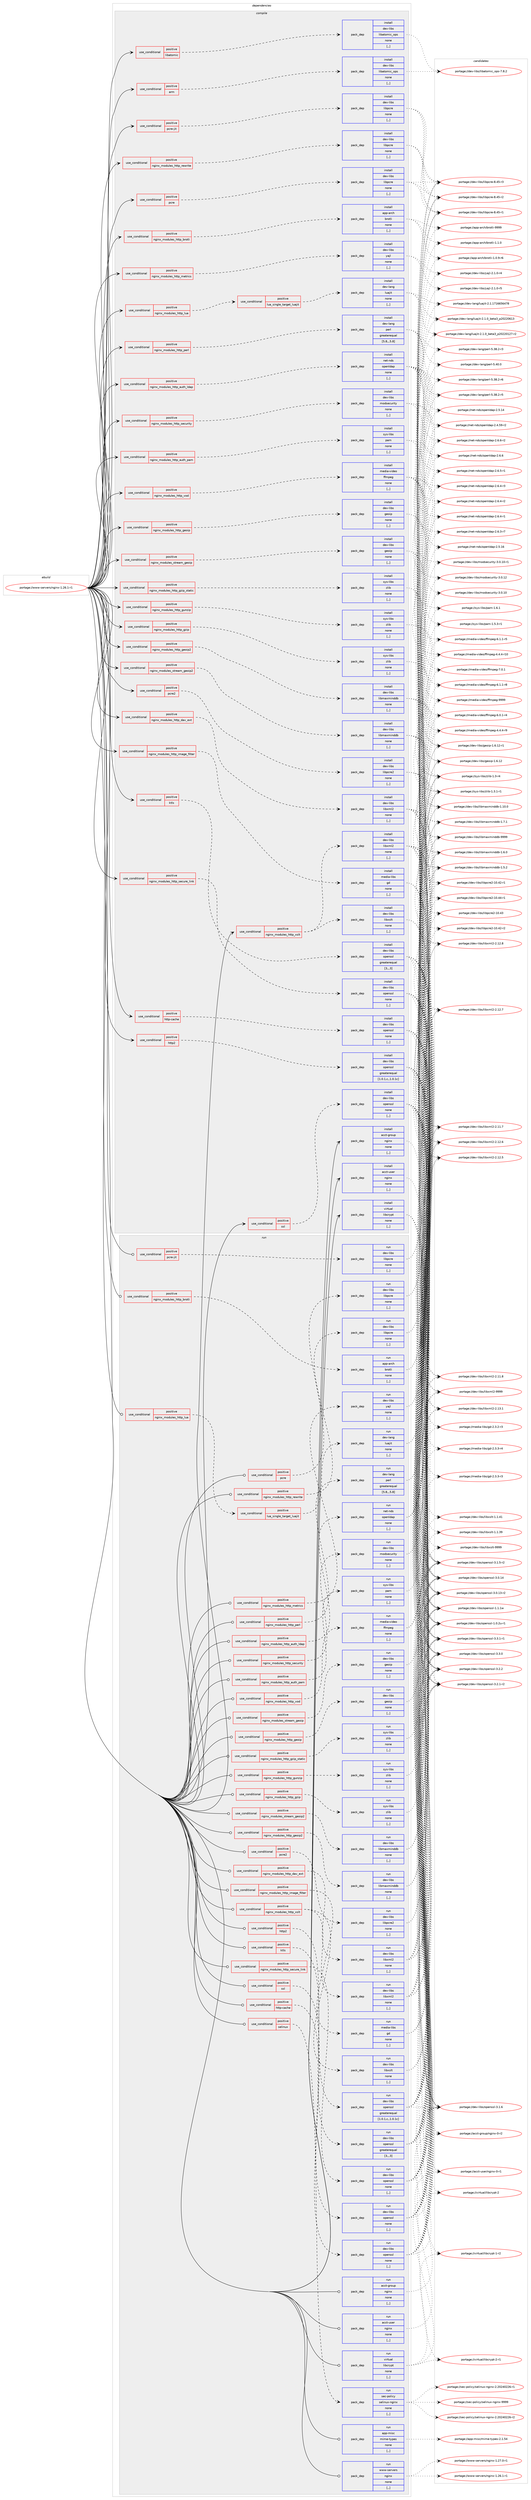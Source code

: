 digraph prolog {

# *************
# Graph options
# *************

newrank=true;
concentrate=true;
compound=true;
graph [rankdir=LR,fontname=Helvetica,fontsize=10,ranksep=1.5];#, ranksep=2.5, nodesep=0.2];
edge  [arrowhead=vee];
node  [fontname=Helvetica,fontsize=10];

# **********
# The ebuild
# **********

subgraph cluster_leftcol {
color=gray;
label=<<i>ebuild</i>>;
id [label="portage://www-servers/nginx-1.26.1-r1", color=red, width=4, href="../www-servers/nginx-1.26.1-r1.svg"];
}

# ****************
# The dependencies
# ****************

subgraph cluster_midcol {
color=gray;
label=<<i>dependencies</i>>;
subgraph cluster_compile {
fillcolor="#eeeeee";
style=filled;
label=<<i>compile</i>>;
subgraph cond120949 {
dependency453909 [label=<<TABLE BORDER="0" CELLBORDER="1" CELLSPACING="0" CELLPADDING="4"><TR><TD ROWSPAN="3" CELLPADDING="10">use_conditional</TD></TR><TR><TD>positive</TD></TR><TR><TD>arm</TD></TR></TABLE>>, shape=none, color=red];
subgraph pack329583 {
dependency453910 [label=<<TABLE BORDER="0" CELLBORDER="1" CELLSPACING="0" CELLPADDING="4" WIDTH="220"><TR><TD ROWSPAN="6" CELLPADDING="30">pack_dep</TD></TR><TR><TD WIDTH="110">install</TD></TR><TR><TD>dev-libs</TD></TR><TR><TD>libatomic_ops</TD></TR><TR><TD>none</TD></TR><TR><TD>[,,]</TD></TR></TABLE>>, shape=none, color=blue];
}
dependency453909:e -> dependency453910:w [weight=20,style="dashed",arrowhead="vee"];
}
id:e -> dependency453909:w [weight=20,style="solid",arrowhead="vee"];
subgraph cond120950 {
dependency453911 [label=<<TABLE BORDER="0" CELLBORDER="1" CELLSPACING="0" CELLPADDING="4"><TR><TD ROWSPAN="3" CELLPADDING="10">use_conditional</TD></TR><TR><TD>positive</TD></TR><TR><TD>http-cache</TD></TR></TABLE>>, shape=none, color=red];
subgraph pack329584 {
dependency453912 [label=<<TABLE BORDER="0" CELLBORDER="1" CELLSPACING="0" CELLPADDING="4" WIDTH="220"><TR><TD ROWSPAN="6" CELLPADDING="30">pack_dep</TD></TR><TR><TD WIDTH="110">install</TD></TR><TR><TD>dev-libs</TD></TR><TR><TD>openssl</TD></TR><TR><TD>none</TD></TR><TR><TD>[,,]</TD></TR></TABLE>>, shape=none, color=blue];
}
dependency453911:e -> dependency453912:w [weight=20,style="dashed",arrowhead="vee"];
}
id:e -> dependency453911:w [weight=20,style="solid",arrowhead="vee"];
subgraph cond120951 {
dependency453913 [label=<<TABLE BORDER="0" CELLBORDER="1" CELLSPACING="0" CELLPADDING="4"><TR><TD ROWSPAN="3" CELLPADDING="10">use_conditional</TD></TR><TR><TD>positive</TD></TR><TR><TD>http2</TD></TR></TABLE>>, shape=none, color=red];
subgraph pack329585 {
dependency453914 [label=<<TABLE BORDER="0" CELLBORDER="1" CELLSPACING="0" CELLPADDING="4" WIDTH="220"><TR><TD ROWSPAN="6" CELLPADDING="30">pack_dep</TD></TR><TR><TD WIDTH="110">install</TD></TR><TR><TD>dev-libs</TD></TR><TR><TD>openssl</TD></TR><TR><TD>greaterequal</TD></TR><TR><TD>[1.0.1,c,,1.0.1c]</TD></TR></TABLE>>, shape=none, color=blue];
}
dependency453913:e -> dependency453914:w [weight=20,style="dashed",arrowhead="vee"];
}
id:e -> dependency453913:w [weight=20,style="solid",arrowhead="vee"];
subgraph cond120952 {
dependency453915 [label=<<TABLE BORDER="0" CELLBORDER="1" CELLSPACING="0" CELLPADDING="4"><TR><TD ROWSPAN="3" CELLPADDING="10">use_conditional</TD></TR><TR><TD>positive</TD></TR><TR><TD>ktls</TD></TR></TABLE>>, shape=none, color=red];
subgraph pack329586 {
dependency453916 [label=<<TABLE BORDER="0" CELLBORDER="1" CELLSPACING="0" CELLPADDING="4" WIDTH="220"><TR><TD ROWSPAN="6" CELLPADDING="30">pack_dep</TD></TR><TR><TD WIDTH="110">install</TD></TR><TR><TD>dev-libs</TD></TR><TR><TD>openssl</TD></TR><TR><TD>greaterequal</TD></TR><TR><TD>[3,,,3]</TD></TR></TABLE>>, shape=none, color=blue];
}
dependency453915:e -> dependency453916:w [weight=20,style="dashed",arrowhead="vee"];
}
id:e -> dependency453915:w [weight=20,style="solid",arrowhead="vee"];
subgraph cond120953 {
dependency453917 [label=<<TABLE BORDER="0" CELLBORDER="1" CELLSPACING="0" CELLPADDING="4"><TR><TD ROWSPAN="3" CELLPADDING="10">use_conditional</TD></TR><TR><TD>positive</TD></TR><TR><TD>libatomic</TD></TR></TABLE>>, shape=none, color=red];
subgraph pack329587 {
dependency453918 [label=<<TABLE BORDER="0" CELLBORDER="1" CELLSPACING="0" CELLPADDING="4" WIDTH="220"><TR><TD ROWSPAN="6" CELLPADDING="30">pack_dep</TD></TR><TR><TD WIDTH="110">install</TD></TR><TR><TD>dev-libs</TD></TR><TR><TD>libatomic_ops</TD></TR><TR><TD>none</TD></TR><TR><TD>[,,]</TD></TR></TABLE>>, shape=none, color=blue];
}
dependency453917:e -> dependency453918:w [weight=20,style="dashed",arrowhead="vee"];
}
id:e -> dependency453917:w [weight=20,style="solid",arrowhead="vee"];
subgraph cond120954 {
dependency453919 [label=<<TABLE BORDER="0" CELLBORDER="1" CELLSPACING="0" CELLPADDING="4"><TR><TD ROWSPAN="3" CELLPADDING="10">use_conditional</TD></TR><TR><TD>positive</TD></TR><TR><TD>nginx_modules_http_auth_ldap</TD></TR></TABLE>>, shape=none, color=red];
subgraph pack329588 {
dependency453920 [label=<<TABLE BORDER="0" CELLBORDER="1" CELLSPACING="0" CELLPADDING="4" WIDTH="220"><TR><TD ROWSPAN="6" CELLPADDING="30">pack_dep</TD></TR><TR><TD WIDTH="110">install</TD></TR><TR><TD>net-nds</TD></TR><TR><TD>openldap</TD></TR><TR><TD>none</TD></TR><TR><TD>[,,]</TD></TR></TABLE>>, shape=none, color=blue];
}
dependency453919:e -> dependency453920:w [weight=20,style="dashed",arrowhead="vee"];
}
id:e -> dependency453919:w [weight=20,style="solid",arrowhead="vee"];
subgraph cond120955 {
dependency453921 [label=<<TABLE BORDER="0" CELLBORDER="1" CELLSPACING="0" CELLPADDING="4"><TR><TD ROWSPAN="3" CELLPADDING="10">use_conditional</TD></TR><TR><TD>positive</TD></TR><TR><TD>nginx_modules_http_auth_pam</TD></TR></TABLE>>, shape=none, color=red];
subgraph pack329589 {
dependency453922 [label=<<TABLE BORDER="0" CELLBORDER="1" CELLSPACING="0" CELLPADDING="4" WIDTH="220"><TR><TD ROWSPAN="6" CELLPADDING="30">pack_dep</TD></TR><TR><TD WIDTH="110">install</TD></TR><TR><TD>sys-libs</TD></TR><TR><TD>pam</TD></TR><TR><TD>none</TD></TR><TR><TD>[,,]</TD></TR></TABLE>>, shape=none, color=blue];
}
dependency453921:e -> dependency453922:w [weight=20,style="dashed",arrowhead="vee"];
}
id:e -> dependency453921:w [weight=20,style="solid",arrowhead="vee"];
subgraph cond120956 {
dependency453923 [label=<<TABLE BORDER="0" CELLBORDER="1" CELLSPACING="0" CELLPADDING="4"><TR><TD ROWSPAN="3" CELLPADDING="10">use_conditional</TD></TR><TR><TD>positive</TD></TR><TR><TD>nginx_modules_http_brotli</TD></TR></TABLE>>, shape=none, color=red];
subgraph pack329590 {
dependency453924 [label=<<TABLE BORDER="0" CELLBORDER="1" CELLSPACING="0" CELLPADDING="4" WIDTH="220"><TR><TD ROWSPAN="6" CELLPADDING="30">pack_dep</TD></TR><TR><TD WIDTH="110">install</TD></TR><TR><TD>app-arch</TD></TR><TR><TD>brotli</TD></TR><TR><TD>none</TD></TR><TR><TD>[,,]</TD></TR></TABLE>>, shape=none, color=blue];
}
dependency453923:e -> dependency453924:w [weight=20,style="dashed",arrowhead="vee"];
}
id:e -> dependency453923:w [weight=20,style="solid",arrowhead="vee"];
subgraph cond120957 {
dependency453925 [label=<<TABLE BORDER="0" CELLBORDER="1" CELLSPACING="0" CELLPADDING="4"><TR><TD ROWSPAN="3" CELLPADDING="10">use_conditional</TD></TR><TR><TD>positive</TD></TR><TR><TD>nginx_modules_http_dav_ext</TD></TR></TABLE>>, shape=none, color=red];
subgraph pack329591 {
dependency453926 [label=<<TABLE BORDER="0" CELLBORDER="1" CELLSPACING="0" CELLPADDING="4" WIDTH="220"><TR><TD ROWSPAN="6" CELLPADDING="30">pack_dep</TD></TR><TR><TD WIDTH="110">install</TD></TR><TR><TD>dev-libs</TD></TR><TR><TD>libxml2</TD></TR><TR><TD>none</TD></TR><TR><TD>[,,]</TD></TR></TABLE>>, shape=none, color=blue];
}
dependency453925:e -> dependency453926:w [weight=20,style="dashed",arrowhead="vee"];
}
id:e -> dependency453925:w [weight=20,style="solid",arrowhead="vee"];
subgraph cond120958 {
dependency453927 [label=<<TABLE BORDER="0" CELLBORDER="1" CELLSPACING="0" CELLPADDING="4"><TR><TD ROWSPAN="3" CELLPADDING="10">use_conditional</TD></TR><TR><TD>positive</TD></TR><TR><TD>nginx_modules_http_geoip</TD></TR></TABLE>>, shape=none, color=red];
subgraph pack329592 {
dependency453928 [label=<<TABLE BORDER="0" CELLBORDER="1" CELLSPACING="0" CELLPADDING="4" WIDTH="220"><TR><TD ROWSPAN="6" CELLPADDING="30">pack_dep</TD></TR><TR><TD WIDTH="110">install</TD></TR><TR><TD>dev-libs</TD></TR><TR><TD>geoip</TD></TR><TR><TD>none</TD></TR><TR><TD>[,,]</TD></TR></TABLE>>, shape=none, color=blue];
}
dependency453927:e -> dependency453928:w [weight=20,style="dashed",arrowhead="vee"];
}
id:e -> dependency453927:w [weight=20,style="solid",arrowhead="vee"];
subgraph cond120959 {
dependency453929 [label=<<TABLE BORDER="0" CELLBORDER="1" CELLSPACING="0" CELLPADDING="4"><TR><TD ROWSPAN="3" CELLPADDING="10">use_conditional</TD></TR><TR><TD>positive</TD></TR><TR><TD>nginx_modules_http_geoip2</TD></TR></TABLE>>, shape=none, color=red];
subgraph pack329593 {
dependency453930 [label=<<TABLE BORDER="0" CELLBORDER="1" CELLSPACING="0" CELLPADDING="4" WIDTH="220"><TR><TD ROWSPAN="6" CELLPADDING="30">pack_dep</TD></TR><TR><TD WIDTH="110">install</TD></TR><TR><TD>dev-libs</TD></TR><TR><TD>libmaxminddb</TD></TR><TR><TD>none</TD></TR><TR><TD>[,,]</TD></TR></TABLE>>, shape=none, color=blue];
}
dependency453929:e -> dependency453930:w [weight=20,style="dashed",arrowhead="vee"];
}
id:e -> dependency453929:w [weight=20,style="solid",arrowhead="vee"];
subgraph cond120960 {
dependency453931 [label=<<TABLE BORDER="0" CELLBORDER="1" CELLSPACING="0" CELLPADDING="4"><TR><TD ROWSPAN="3" CELLPADDING="10">use_conditional</TD></TR><TR><TD>positive</TD></TR><TR><TD>nginx_modules_http_gunzip</TD></TR></TABLE>>, shape=none, color=red];
subgraph pack329594 {
dependency453932 [label=<<TABLE BORDER="0" CELLBORDER="1" CELLSPACING="0" CELLPADDING="4" WIDTH="220"><TR><TD ROWSPAN="6" CELLPADDING="30">pack_dep</TD></TR><TR><TD WIDTH="110">install</TD></TR><TR><TD>sys-libs</TD></TR><TR><TD>zlib</TD></TR><TR><TD>none</TD></TR><TR><TD>[,,]</TD></TR></TABLE>>, shape=none, color=blue];
}
dependency453931:e -> dependency453932:w [weight=20,style="dashed",arrowhead="vee"];
}
id:e -> dependency453931:w [weight=20,style="solid",arrowhead="vee"];
subgraph cond120961 {
dependency453933 [label=<<TABLE BORDER="0" CELLBORDER="1" CELLSPACING="0" CELLPADDING="4"><TR><TD ROWSPAN="3" CELLPADDING="10">use_conditional</TD></TR><TR><TD>positive</TD></TR><TR><TD>nginx_modules_http_gzip</TD></TR></TABLE>>, shape=none, color=red];
subgraph pack329595 {
dependency453934 [label=<<TABLE BORDER="0" CELLBORDER="1" CELLSPACING="0" CELLPADDING="4" WIDTH="220"><TR><TD ROWSPAN="6" CELLPADDING="30">pack_dep</TD></TR><TR><TD WIDTH="110">install</TD></TR><TR><TD>sys-libs</TD></TR><TR><TD>zlib</TD></TR><TR><TD>none</TD></TR><TR><TD>[,,]</TD></TR></TABLE>>, shape=none, color=blue];
}
dependency453933:e -> dependency453934:w [weight=20,style="dashed",arrowhead="vee"];
}
id:e -> dependency453933:w [weight=20,style="solid",arrowhead="vee"];
subgraph cond120962 {
dependency453935 [label=<<TABLE BORDER="0" CELLBORDER="1" CELLSPACING="0" CELLPADDING="4"><TR><TD ROWSPAN="3" CELLPADDING="10">use_conditional</TD></TR><TR><TD>positive</TD></TR><TR><TD>nginx_modules_http_gzip_static</TD></TR></TABLE>>, shape=none, color=red];
subgraph pack329596 {
dependency453936 [label=<<TABLE BORDER="0" CELLBORDER="1" CELLSPACING="0" CELLPADDING="4" WIDTH="220"><TR><TD ROWSPAN="6" CELLPADDING="30">pack_dep</TD></TR><TR><TD WIDTH="110">install</TD></TR><TR><TD>sys-libs</TD></TR><TR><TD>zlib</TD></TR><TR><TD>none</TD></TR><TR><TD>[,,]</TD></TR></TABLE>>, shape=none, color=blue];
}
dependency453935:e -> dependency453936:w [weight=20,style="dashed",arrowhead="vee"];
}
id:e -> dependency453935:w [weight=20,style="solid",arrowhead="vee"];
subgraph cond120963 {
dependency453937 [label=<<TABLE BORDER="0" CELLBORDER="1" CELLSPACING="0" CELLPADDING="4"><TR><TD ROWSPAN="3" CELLPADDING="10">use_conditional</TD></TR><TR><TD>positive</TD></TR><TR><TD>nginx_modules_http_image_filter</TD></TR></TABLE>>, shape=none, color=red];
subgraph pack329597 {
dependency453938 [label=<<TABLE BORDER="0" CELLBORDER="1" CELLSPACING="0" CELLPADDING="4" WIDTH="220"><TR><TD ROWSPAN="6" CELLPADDING="30">pack_dep</TD></TR><TR><TD WIDTH="110">install</TD></TR><TR><TD>media-libs</TD></TR><TR><TD>gd</TD></TR><TR><TD>none</TD></TR><TR><TD>[,,]</TD></TR></TABLE>>, shape=none, color=blue];
}
dependency453937:e -> dependency453938:w [weight=20,style="dashed",arrowhead="vee"];
}
id:e -> dependency453937:w [weight=20,style="solid",arrowhead="vee"];
subgraph cond120964 {
dependency453939 [label=<<TABLE BORDER="0" CELLBORDER="1" CELLSPACING="0" CELLPADDING="4"><TR><TD ROWSPAN="3" CELLPADDING="10">use_conditional</TD></TR><TR><TD>positive</TD></TR><TR><TD>nginx_modules_http_lua</TD></TR></TABLE>>, shape=none, color=red];
subgraph cond120965 {
dependency453940 [label=<<TABLE BORDER="0" CELLBORDER="1" CELLSPACING="0" CELLPADDING="4"><TR><TD ROWSPAN="3" CELLPADDING="10">use_conditional</TD></TR><TR><TD>positive</TD></TR><TR><TD>lua_single_target_luajit</TD></TR></TABLE>>, shape=none, color=red];
subgraph pack329598 {
dependency453941 [label=<<TABLE BORDER="0" CELLBORDER="1" CELLSPACING="0" CELLPADDING="4" WIDTH="220"><TR><TD ROWSPAN="6" CELLPADDING="30">pack_dep</TD></TR><TR><TD WIDTH="110">install</TD></TR><TR><TD>dev-lang</TD></TR><TR><TD>luajit</TD></TR><TR><TD>none</TD></TR><TR><TD>[,,]</TD></TR></TABLE>>, shape=none, color=blue];
}
dependency453940:e -> dependency453941:w [weight=20,style="dashed",arrowhead="vee"];
}
dependency453939:e -> dependency453940:w [weight=20,style="dashed",arrowhead="vee"];
}
id:e -> dependency453939:w [weight=20,style="solid",arrowhead="vee"];
subgraph cond120966 {
dependency453942 [label=<<TABLE BORDER="0" CELLBORDER="1" CELLSPACING="0" CELLPADDING="4"><TR><TD ROWSPAN="3" CELLPADDING="10">use_conditional</TD></TR><TR><TD>positive</TD></TR><TR><TD>nginx_modules_http_metrics</TD></TR></TABLE>>, shape=none, color=red];
subgraph pack329599 {
dependency453943 [label=<<TABLE BORDER="0" CELLBORDER="1" CELLSPACING="0" CELLPADDING="4" WIDTH="220"><TR><TD ROWSPAN="6" CELLPADDING="30">pack_dep</TD></TR><TR><TD WIDTH="110">install</TD></TR><TR><TD>dev-libs</TD></TR><TR><TD>yajl</TD></TR><TR><TD>none</TD></TR><TR><TD>[,,]</TD></TR></TABLE>>, shape=none, color=blue];
}
dependency453942:e -> dependency453943:w [weight=20,style="dashed",arrowhead="vee"];
}
id:e -> dependency453942:w [weight=20,style="solid",arrowhead="vee"];
subgraph cond120967 {
dependency453944 [label=<<TABLE BORDER="0" CELLBORDER="1" CELLSPACING="0" CELLPADDING="4"><TR><TD ROWSPAN="3" CELLPADDING="10">use_conditional</TD></TR><TR><TD>positive</TD></TR><TR><TD>nginx_modules_http_perl</TD></TR></TABLE>>, shape=none, color=red];
subgraph pack329600 {
dependency453945 [label=<<TABLE BORDER="0" CELLBORDER="1" CELLSPACING="0" CELLPADDING="4" WIDTH="220"><TR><TD ROWSPAN="6" CELLPADDING="30">pack_dep</TD></TR><TR><TD WIDTH="110">install</TD></TR><TR><TD>dev-lang</TD></TR><TR><TD>perl</TD></TR><TR><TD>greaterequal</TD></TR><TR><TD>[5.8,,,5.8]</TD></TR></TABLE>>, shape=none, color=blue];
}
dependency453944:e -> dependency453945:w [weight=20,style="dashed",arrowhead="vee"];
}
id:e -> dependency453944:w [weight=20,style="solid",arrowhead="vee"];
subgraph cond120968 {
dependency453946 [label=<<TABLE BORDER="0" CELLBORDER="1" CELLSPACING="0" CELLPADDING="4"><TR><TD ROWSPAN="3" CELLPADDING="10">use_conditional</TD></TR><TR><TD>positive</TD></TR><TR><TD>nginx_modules_http_rewrite</TD></TR></TABLE>>, shape=none, color=red];
subgraph pack329601 {
dependency453947 [label=<<TABLE BORDER="0" CELLBORDER="1" CELLSPACING="0" CELLPADDING="4" WIDTH="220"><TR><TD ROWSPAN="6" CELLPADDING="30">pack_dep</TD></TR><TR><TD WIDTH="110">install</TD></TR><TR><TD>dev-libs</TD></TR><TR><TD>libpcre</TD></TR><TR><TD>none</TD></TR><TR><TD>[,,]</TD></TR></TABLE>>, shape=none, color=blue];
}
dependency453946:e -> dependency453947:w [weight=20,style="dashed",arrowhead="vee"];
}
id:e -> dependency453946:w [weight=20,style="solid",arrowhead="vee"];
subgraph cond120969 {
dependency453948 [label=<<TABLE BORDER="0" CELLBORDER="1" CELLSPACING="0" CELLPADDING="4"><TR><TD ROWSPAN="3" CELLPADDING="10">use_conditional</TD></TR><TR><TD>positive</TD></TR><TR><TD>nginx_modules_http_secure_link</TD></TR></TABLE>>, shape=none, color=red];
subgraph pack329602 {
dependency453949 [label=<<TABLE BORDER="0" CELLBORDER="1" CELLSPACING="0" CELLPADDING="4" WIDTH="220"><TR><TD ROWSPAN="6" CELLPADDING="30">pack_dep</TD></TR><TR><TD WIDTH="110">install</TD></TR><TR><TD>dev-libs</TD></TR><TR><TD>openssl</TD></TR><TR><TD>none</TD></TR><TR><TD>[,,]</TD></TR></TABLE>>, shape=none, color=blue];
}
dependency453948:e -> dependency453949:w [weight=20,style="dashed",arrowhead="vee"];
}
id:e -> dependency453948:w [weight=20,style="solid",arrowhead="vee"];
subgraph cond120970 {
dependency453950 [label=<<TABLE BORDER="0" CELLBORDER="1" CELLSPACING="0" CELLPADDING="4"><TR><TD ROWSPAN="3" CELLPADDING="10">use_conditional</TD></TR><TR><TD>positive</TD></TR><TR><TD>nginx_modules_http_security</TD></TR></TABLE>>, shape=none, color=red];
subgraph pack329603 {
dependency453951 [label=<<TABLE BORDER="0" CELLBORDER="1" CELLSPACING="0" CELLPADDING="4" WIDTH="220"><TR><TD ROWSPAN="6" CELLPADDING="30">pack_dep</TD></TR><TR><TD WIDTH="110">install</TD></TR><TR><TD>dev-libs</TD></TR><TR><TD>modsecurity</TD></TR><TR><TD>none</TD></TR><TR><TD>[,,]</TD></TR></TABLE>>, shape=none, color=blue];
}
dependency453950:e -> dependency453951:w [weight=20,style="dashed",arrowhead="vee"];
}
id:e -> dependency453950:w [weight=20,style="solid",arrowhead="vee"];
subgraph cond120971 {
dependency453952 [label=<<TABLE BORDER="0" CELLBORDER="1" CELLSPACING="0" CELLPADDING="4"><TR><TD ROWSPAN="3" CELLPADDING="10">use_conditional</TD></TR><TR><TD>positive</TD></TR><TR><TD>nginx_modules_http_vod</TD></TR></TABLE>>, shape=none, color=red];
subgraph pack329604 {
dependency453953 [label=<<TABLE BORDER="0" CELLBORDER="1" CELLSPACING="0" CELLPADDING="4" WIDTH="220"><TR><TD ROWSPAN="6" CELLPADDING="30">pack_dep</TD></TR><TR><TD WIDTH="110">install</TD></TR><TR><TD>media-video</TD></TR><TR><TD>ffmpeg</TD></TR><TR><TD>none</TD></TR><TR><TD>[,,]</TD></TR></TABLE>>, shape=none, color=blue];
}
dependency453952:e -> dependency453953:w [weight=20,style="dashed",arrowhead="vee"];
}
id:e -> dependency453952:w [weight=20,style="solid",arrowhead="vee"];
subgraph cond120972 {
dependency453954 [label=<<TABLE BORDER="0" CELLBORDER="1" CELLSPACING="0" CELLPADDING="4"><TR><TD ROWSPAN="3" CELLPADDING="10">use_conditional</TD></TR><TR><TD>positive</TD></TR><TR><TD>nginx_modules_http_xslt</TD></TR></TABLE>>, shape=none, color=red];
subgraph pack329605 {
dependency453955 [label=<<TABLE BORDER="0" CELLBORDER="1" CELLSPACING="0" CELLPADDING="4" WIDTH="220"><TR><TD ROWSPAN="6" CELLPADDING="30">pack_dep</TD></TR><TR><TD WIDTH="110">install</TD></TR><TR><TD>dev-libs</TD></TR><TR><TD>libxml2</TD></TR><TR><TD>none</TD></TR><TR><TD>[,,]</TD></TR></TABLE>>, shape=none, color=blue];
}
dependency453954:e -> dependency453955:w [weight=20,style="dashed",arrowhead="vee"];
subgraph pack329606 {
dependency453956 [label=<<TABLE BORDER="0" CELLBORDER="1" CELLSPACING="0" CELLPADDING="4" WIDTH="220"><TR><TD ROWSPAN="6" CELLPADDING="30">pack_dep</TD></TR><TR><TD WIDTH="110">install</TD></TR><TR><TD>dev-libs</TD></TR><TR><TD>libxslt</TD></TR><TR><TD>none</TD></TR><TR><TD>[,,]</TD></TR></TABLE>>, shape=none, color=blue];
}
dependency453954:e -> dependency453956:w [weight=20,style="dashed",arrowhead="vee"];
}
id:e -> dependency453954:w [weight=20,style="solid",arrowhead="vee"];
subgraph cond120973 {
dependency453957 [label=<<TABLE BORDER="0" CELLBORDER="1" CELLSPACING="0" CELLPADDING="4"><TR><TD ROWSPAN="3" CELLPADDING="10">use_conditional</TD></TR><TR><TD>positive</TD></TR><TR><TD>nginx_modules_stream_geoip</TD></TR></TABLE>>, shape=none, color=red];
subgraph pack329607 {
dependency453958 [label=<<TABLE BORDER="0" CELLBORDER="1" CELLSPACING="0" CELLPADDING="4" WIDTH="220"><TR><TD ROWSPAN="6" CELLPADDING="30">pack_dep</TD></TR><TR><TD WIDTH="110">install</TD></TR><TR><TD>dev-libs</TD></TR><TR><TD>geoip</TD></TR><TR><TD>none</TD></TR><TR><TD>[,,]</TD></TR></TABLE>>, shape=none, color=blue];
}
dependency453957:e -> dependency453958:w [weight=20,style="dashed",arrowhead="vee"];
}
id:e -> dependency453957:w [weight=20,style="solid",arrowhead="vee"];
subgraph cond120974 {
dependency453959 [label=<<TABLE BORDER="0" CELLBORDER="1" CELLSPACING="0" CELLPADDING="4"><TR><TD ROWSPAN="3" CELLPADDING="10">use_conditional</TD></TR><TR><TD>positive</TD></TR><TR><TD>nginx_modules_stream_geoip2</TD></TR></TABLE>>, shape=none, color=red];
subgraph pack329608 {
dependency453960 [label=<<TABLE BORDER="0" CELLBORDER="1" CELLSPACING="0" CELLPADDING="4" WIDTH="220"><TR><TD ROWSPAN="6" CELLPADDING="30">pack_dep</TD></TR><TR><TD WIDTH="110">install</TD></TR><TR><TD>dev-libs</TD></TR><TR><TD>libmaxminddb</TD></TR><TR><TD>none</TD></TR><TR><TD>[,,]</TD></TR></TABLE>>, shape=none, color=blue];
}
dependency453959:e -> dependency453960:w [weight=20,style="dashed",arrowhead="vee"];
}
id:e -> dependency453959:w [weight=20,style="solid",arrowhead="vee"];
subgraph cond120975 {
dependency453961 [label=<<TABLE BORDER="0" CELLBORDER="1" CELLSPACING="0" CELLPADDING="4"><TR><TD ROWSPAN="3" CELLPADDING="10">use_conditional</TD></TR><TR><TD>positive</TD></TR><TR><TD>pcre</TD></TR></TABLE>>, shape=none, color=red];
subgraph pack329609 {
dependency453962 [label=<<TABLE BORDER="0" CELLBORDER="1" CELLSPACING="0" CELLPADDING="4" WIDTH="220"><TR><TD ROWSPAN="6" CELLPADDING="30">pack_dep</TD></TR><TR><TD WIDTH="110">install</TD></TR><TR><TD>dev-libs</TD></TR><TR><TD>libpcre</TD></TR><TR><TD>none</TD></TR><TR><TD>[,,]</TD></TR></TABLE>>, shape=none, color=blue];
}
dependency453961:e -> dependency453962:w [weight=20,style="dashed",arrowhead="vee"];
}
id:e -> dependency453961:w [weight=20,style="solid",arrowhead="vee"];
subgraph cond120976 {
dependency453963 [label=<<TABLE BORDER="0" CELLBORDER="1" CELLSPACING="0" CELLPADDING="4"><TR><TD ROWSPAN="3" CELLPADDING="10">use_conditional</TD></TR><TR><TD>positive</TD></TR><TR><TD>pcre-jit</TD></TR></TABLE>>, shape=none, color=red];
subgraph pack329610 {
dependency453964 [label=<<TABLE BORDER="0" CELLBORDER="1" CELLSPACING="0" CELLPADDING="4" WIDTH="220"><TR><TD ROWSPAN="6" CELLPADDING="30">pack_dep</TD></TR><TR><TD WIDTH="110">install</TD></TR><TR><TD>dev-libs</TD></TR><TR><TD>libpcre</TD></TR><TR><TD>none</TD></TR><TR><TD>[,,]</TD></TR></TABLE>>, shape=none, color=blue];
}
dependency453963:e -> dependency453964:w [weight=20,style="dashed",arrowhead="vee"];
}
id:e -> dependency453963:w [weight=20,style="solid",arrowhead="vee"];
subgraph cond120977 {
dependency453965 [label=<<TABLE BORDER="0" CELLBORDER="1" CELLSPACING="0" CELLPADDING="4"><TR><TD ROWSPAN="3" CELLPADDING="10">use_conditional</TD></TR><TR><TD>positive</TD></TR><TR><TD>pcre2</TD></TR></TABLE>>, shape=none, color=red];
subgraph pack329611 {
dependency453966 [label=<<TABLE BORDER="0" CELLBORDER="1" CELLSPACING="0" CELLPADDING="4" WIDTH="220"><TR><TD ROWSPAN="6" CELLPADDING="30">pack_dep</TD></TR><TR><TD WIDTH="110">install</TD></TR><TR><TD>dev-libs</TD></TR><TR><TD>libpcre2</TD></TR><TR><TD>none</TD></TR><TR><TD>[,,]</TD></TR></TABLE>>, shape=none, color=blue];
}
dependency453965:e -> dependency453966:w [weight=20,style="dashed",arrowhead="vee"];
}
id:e -> dependency453965:w [weight=20,style="solid",arrowhead="vee"];
subgraph cond120978 {
dependency453967 [label=<<TABLE BORDER="0" CELLBORDER="1" CELLSPACING="0" CELLPADDING="4"><TR><TD ROWSPAN="3" CELLPADDING="10">use_conditional</TD></TR><TR><TD>positive</TD></TR><TR><TD>ssl</TD></TR></TABLE>>, shape=none, color=red];
subgraph pack329612 {
dependency453968 [label=<<TABLE BORDER="0" CELLBORDER="1" CELLSPACING="0" CELLPADDING="4" WIDTH="220"><TR><TD ROWSPAN="6" CELLPADDING="30">pack_dep</TD></TR><TR><TD WIDTH="110">install</TD></TR><TR><TD>dev-libs</TD></TR><TR><TD>openssl</TD></TR><TR><TD>none</TD></TR><TR><TD>[,,]</TD></TR></TABLE>>, shape=none, color=blue];
}
dependency453967:e -> dependency453968:w [weight=20,style="dashed",arrowhead="vee"];
}
id:e -> dependency453967:w [weight=20,style="solid",arrowhead="vee"];
subgraph pack329613 {
dependency453969 [label=<<TABLE BORDER="0" CELLBORDER="1" CELLSPACING="0" CELLPADDING="4" WIDTH="220"><TR><TD ROWSPAN="6" CELLPADDING="30">pack_dep</TD></TR><TR><TD WIDTH="110">install</TD></TR><TR><TD>acct-group</TD></TR><TR><TD>nginx</TD></TR><TR><TD>none</TD></TR><TR><TD>[,,]</TD></TR></TABLE>>, shape=none, color=blue];
}
id:e -> dependency453969:w [weight=20,style="solid",arrowhead="vee"];
subgraph pack329614 {
dependency453970 [label=<<TABLE BORDER="0" CELLBORDER="1" CELLSPACING="0" CELLPADDING="4" WIDTH="220"><TR><TD ROWSPAN="6" CELLPADDING="30">pack_dep</TD></TR><TR><TD WIDTH="110">install</TD></TR><TR><TD>acct-user</TD></TR><TR><TD>nginx</TD></TR><TR><TD>none</TD></TR><TR><TD>[,,]</TD></TR></TABLE>>, shape=none, color=blue];
}
id:e -> dependency453970:w [weight=20,style="solid",arrowhead="vee"];
subgraph pack329615 {
dependency453971 [label=<<TABLE BORDER="0" CELLBORDER="1" CELLSPACING="0" CELLPADDING="4" WIDTH="220"><TR><TD ROWSPAN="6" CELLPADDING="30">pack_dep</TD></TR><TR><TD WIDTH="110">install</TD></TR><TR><TD>virtual</TD></TR><TR><TD>libcrypt</TD></TR><TR><TD>none</TD></TR><TR><TD>[,,]</TD></TR></TABLE>>, shape=none, color=blue];
}
id:e -> dependency453971:w [weight=20,style="solid",arrowhead="vee"];
}
subgraph cluster_compileandrun {
fillcolor="#eeeeee";
style=filled;
label=<<i>compile and run</i>>;
}
subgraph cluster_run {
fillcolor="#eeeeee";
style=filled;
label=<<i>run</i>>;
subgraph cond120979 {
dependency453972 [label=<<TABLE BORDER="0" CELLBORDER="1" CELLSPACING="0" CELLPADDING="4"><TR><TD ROWSPAN="3" CELLPADDING="10">use_conditional</TD></TR><TR><TD>positive</TD></TR><TR><TD>http-cache</TD></TR></TABLE>>, shape=none, color=red];
subgraph pack329616 {
dependency453973 [label=<<TABLE BORDER="0" CELLBORDER="1" CELLSPACING="0" CELLPADDING="4" WIDTH="220"><TR><TD ROWSPAN="6" CELLPADDING="30">pack_dep</TD></TR><TR><TD WIDTH="110">run</TD></TR><TR><TD>dev-libs</TD></TR><TR><TD>openssl</TD></TR><TR><TD>none</TD></TR><TR><TD>[,,]</TD></TR></TABLE>>, shape=none, color=blue];
}
dependency453972:e -> dependency453973:w [weight=20,style="dashed",arrowhead="vee"];
}
id:e -> dependency453972:w [weight=20,style="solid",arrowhead="odot"];
subgraph cond120980 {
dependency453974 [label=<<TABLE BORDER="0" CELLBORDER="1" CELLSPACING="0" CELLPADDING="4"><TR><TD ROWSPAN="3" CELLPADDING="10">use_conditional</TD></TR><TR><TD>positive</TD></TR><TR><TD>http2</TD></TR></TABLE>>, shape=none, color=red];
subgraph pack329617 {
dependency453975 [label=<<TABLE BORDER="0" CELLBORDER="1" CELLSPACING="0" CELLPADDING="4" WIDTH="220"><TR><TD ROWSPAN="6" CELLPADDING="30">pack_dep</TD></TR><TR><TD WIDTH="110">run</TD></TR><TR><TD>dev-libs</TD></TR><TR><TD>openssl</TD></TR><TR><TD>greaterequal</TD></TR><TR><TD>[1.0.1,c,,1.0.1c]</TD></TR></TABLE>>, shape=none, color=blue];
}
dependency453974:e -> dependency453975:w [weight=20,style="dashed",arrowhead="vee"];
}
id:e -> dependency453974:w [weight=20,style="solid",arrowhead="odot"];
subgraph cond120981 {
dependency453976 [label=<<TABLE BORDER="0" CELLBORDER="1" CELLSPACING="0" CELLPADDING="4"><TR><TD ROWSPAN="3" CELLPADDING="10">use_conditional</TD></TR><TR><TD>positive</TD></TR><TR><TD>ktls</TD></TR></TABLE>>, shape=none, color=red];
subgraph pack329618 {
dependency453977 [label=<<TABLE BORDER="0" CELLBORDER="1" CELLSPACING="0" CELLPADDING="4" WIDTH="220"><TR><TD ROWSPAN="6" CELLPADDING="30">pack_dep</TD></TR><TR><TD WIDTH="110">run</TD></TR><TR><TD>dev-libs</TD></TR><TR><TD>openssl</TD></TR><TR><TD>greaterequal</TD></TR><TR><TD>[3,,,3]</TD></TR></TABLE>>, shape=none, color=blue];
}
dependency453976:e -> dependency453977:w [weight=20,style="dashed",arrowhead="vee"];
}
id:e -> dependency453976:w [weight=20,style="solid",arrowhead="odot"];
subgraph cond120982 {
dependency453978 [label=<<TABLE BORDER="0" CELLBORDER="1" CELLSPACING="0" CELLPADDING="4"><TR><TD ROWSPAN="3" CELLPADDING="10">use_conditional</TD></TR><TR><TD>positive</TD></TR><TR><TD>nginx_modules_http_auth_ldap</TD></TR></TABLE>>, shape=none, color=red];
subgraph pack329619 {
dependency453979 [label=<<TABLE BORDER="0" CELLBORDER="1" CELLSPACING="0" CELLPADDING="4" WIDTH="220"><TR><TD ROWSPAN="6" CELLPADDING="30">pack_dep</TD></TR><TR><TD WIDTH="110">run</TD></TR><TR><TD>net-nds</TD></TR><TR><TD>openldap</TD></TR><TR><TD>none</TD></TR><TR><TD>[,,]</TD></TR></TABLE>>, shape=none, color=blue];
}
dependency453978:e -> dependency453979:w [weight=20,style="dashed",arrowhead="vee"];
}
id:e -> dependency453978:w [weight=20,style="solid",arrowhead="odot"];
subgraph cond120983 {
dependency453980 [label=<<TABLE BORDER="0" CELLBORDER="1" CELLSPACING="0" CELLPADDING="4"><TR><TD ROWSPAN="3" CELLPADDING="10">use_conditional</TD></TR><TR><TD>positive</TD></TR><TR><TD>nginx_modules_http_auth_pam</TD></TR></TABLE>>, shape=none, color=red];
subgraph pack329620 {
dependency453981 [label=<<TABLE BORDER="0" CELLBORDER="1" CELLSPACING="0" CELLPADDING="4" WIDTH="220"><TR><TD ROWSPAN="6" CELLPADDING="30">pack_dep</TD></TR><TR><TD WIDTH="110">run</TD></TR><TR><TD>sys-libs</TD></TR><TR><TD>pam</TD></TR><TR><TD>none</TD></TR><TR><TD>[,,]</TD></TR></TABLE>>, shape=none, color=blue];
}
dependency453980:e -> dependency453981:w [weight=20,style="dashed",arrowhead="vee"];
}
id:e -> dependency453980:w [weight=20,style="solid",arrowhead="odot"];
subgraph cond120984 {
dependency453982 [label=<<TABLE BORDER="0" CELLBORDER="1" CELLSPACING="0" CELLPADDING="4"><TR><TD ROWSPAN="3" CELLPADDING="10">use_conditional</TD></TR><TR><TD>positive</TD></TR><TR><TD>nginx_modules_http_brotli</TD></TR></TABLE>>, shape=none, color=red];
subgraph pack329621 {
dependency453983 [label=<<TABLE BORDER="0" CELLBORDER="1" CELLSPACING="0" CELLPADDING="4" WIDTH="220"><TR><TD ROWSPAN="6" CELLPADDING="30">pack_dep</TD></TR><TR><TD WIDTH="110">run</TD></TR><TR><TD>app-arch</TD></TR><TR><TD>brotli</TD></TR><TR><TD>none</TD></TR><TR><TD>[,,]</TD></TR></TABLE>>, shape=none, color=blue];
}
dependency453982:e -> dependency453983:w [weight=20,style="dashed",arrowhead="vee"];
}
id:e -> dependency453982:w [weight=20,style="solid",arrowhead="odot"];
subgraph cond120985 {
dependency453984 [label=<<TABLE BORDER="0" CELLBORDER="1" CELLSPACING="0" CELLPADDING="4"><TR><TD ROWSPAN="3" CELLPADDING="10">use_conditional</TD></TR><TR><TD>positive</TD></TR><TR><TD>nginx_modules_http_dav_ext</TD></TR></TABLE>>, shape=none, color=red];
subgraph pack329622 {
dependency453985 [label=<<TABLE BORDER="0" CELLBORDER="1" CELLSPACING="0" CELLPADDING="4" WIDTH="220"><TR><TD ROWSPAN="6" CELLPADDING="30">pack_dep</TD></TR><TR><TD WIDTH="110">run</TD></TR><TR><TD>dev-libs</TD></TR><TR><TD>libxml2</TD></TR><TR><TD>none</TD></TR><TR><TD>[,,]</TD></TR></TABLE>>, shape=none, color=blue];
}
dependency453984:e -> dependency453985:w [weight=20,style="dashed",arrowhead="vee"];
}
id:e -> dependency453984:w [weight=20,style="solid",arrowhead="odot"];
subgraph cond120986 {
dependency453986 [label=<<TABLE BORDER="0" CELLBORDER="1" CELLSPACING="0" CELLPADDING="4"><TR><TD ROWSPAN="3" CELLPADDING="10">use_conditional</TD></TR><TR><TD>positive</TD></TR><TR><TD>nginx_modules_http_geoip</TD></TR></TABLE>>, shape=none, color=red];
subgraph pack329623 {
dependency453987 [label=<<TABLE BORDER="0" CELLBORDER="1" CELLSPACING="0" CELLPADDING="4" WIDTH="220"><TR><TD ROWSPAN="6" CELLPADDING="30">pack_dep</TD></TR><TR><TD WIDTH="110">run</TD></TR><TR><TD>dev-libs</TD></TR><TR><TD>geoip</TD></TR><TR><TD>none</TD></TR><TR><TD>[,,]</TD></TR></TABLE>>, shape=none, color=blue];
}
dependency453986:e -> dependency453987:w [weight=20,style="dashed",arrowhead="vee"];
}
id:e -> dependency453986:w [weight=20,style="solid",arrowhead="odot"];
subgraph cond120987 {
dependency453988 [label=<<TABLE BORDER="0" CELLBORDER="1" CELLSPACING="0" CELLPADDING="4"><TR><TD ROWSPAN="3" CELLPADDING="10">use_conditional</TD></TR><TR><TD>positive</TD></TR><TR><TD>nginx_modules_http_geoip2</TD></TR></TABLE>>, shape=none, color=red];
subgraph pack329624 {
dependency453989 [label=<<TABLE BORDER="0" CELLBORDER="1" CELLSPACING="0" CELLPADDING="4" WIDTH="220"><TR><TD ROWSPAN="6" CELLPADDING="30">pack_dep</TD></TR><TR><TD WIDTH="110">run</TD></TR><TR><TD>dev-libs</TD></TR><TR><TD>libmaxminddb</TD></TR><TR><TD>none</TD></TR><TR><TD>[,,]</TD></TR></TABLE>>, shape=none, color=blue];
}
dependency453988:e -> dependency453989:w [weight=20,style="dashed",arrowhead="vee"];
}
id:e -> dependency453988:w [weight=20,style="solid",arrowhead="odot"];
subgraph cond120988 {
dependency453990 [label=<<TABLE BORDER="0" CELLBORDER="1" CELLSPACING="0" CELLPADDING="4"><TR><TD ROWSPAN="3" CELLPADDING="10">use_conditional</TD></TR><TR><TD>positive</TD></TR><TR><TD>nginx_modules_http_gunzip</TD></TR></TABLE>>, shape=none, color=red];
subgraph pack329625 {
dependency453991 [label=<<TABLE BORDER="0" CELLBORDER="1" CELLSPACING="0" CELLPADDING="4" WIDTH="220"><TR><TD ROWSPAN="6" CELLPADDING="30">pack_dep</TD></TR><TR><TD WIDTH="110">run</TD></TR><TR><TD>sys-libs</TD></TR><TR><TD>zlib</TD></TR><TR><TD>none</TD></TR><TR><TD>[,,]</TD></TR></TABLE>>, shape=none, color=blue];
}
dependency453990:e -> dependency453991:w [weight=20,style="dashed",arrowhead="vee"];
}
id:e -> dependency453990:w [weight=20,style="solid",arrowhead="odot"];
subgraph cond120989 {
dependency453992 [label=<<TABLE BORDER="0" CELLBORDER="1" CELLSPACING="0" CELLPADDING="4"><TR><TD ROWSPAN="3" CELLPADDING="10">use_conditional</TD></TR><TR><TD>positive</TD></TR><TR><TD>nginx_modules_http_gzip</TD></TR></TABLE>>, shape=none, color=red];
subgraph pack329626 {
dependency453993 [label=<<TABLE BORDER="0" CELLBORDER="1" CELLSPACING="0" CELLPADDING="4" WIDTH="220"><TR><TD ROWSPAN="6" CELLPADDING="30">pack_dep</TD></TR><TR><TD WIDTH="110">run</TD></TR><TR><TD>sys-libs</TD></TR><TR><TD>zlib</TD></TR><TR><TD>none</TD></TR><TR><TD>[,,]</TD></TR></TABLE>>, shape=none, color=blue];
}
dependency453992:e -> dependency453993:w [weight=20,style="dashed",arrowhead="vee"];
}
id:e -> dependency453992:w [weight=20,style="solid",arrowhead="odot"];
subgraph cond120990 {
dependency453994 [label=<<TABLE BORDER="0" CELLBORDER="1" CELLSPACING="0" CELLPADDING="4"><TR><TD ROWSPAN="3" CELLPADDING="10">use_conditional</TD></TR><TR><TD>positive</TD></TR><TR><TD>nginx_modules_http_gzip_static</TD></TR></TABLE>>, shape=none, color=red];
subgraph pack329627 {
dependency453995 [label=<<TABLE BORDER="0" CELLBORDER="1" CELLSPACING="0" CELLPADDING="4" WIDTH="220"><TR><TD ROWSPAN="6" CELLPADDING="30">pack_dep</TD></TR><TR><TD WIDTH="110">run</TD></TR><TR><TD>sys-libs</TD></TR><TR><TD>zlib</TD></TR><TR><TD>none</TD></TR><TR><TD>[,,]</TD></TR></TABLE>>, shape=none, color=blue];
}
dependency453994:e -> dependency453995:w [weight=20,style="dashed",arrowhead="vee"];
}
id:e -> dependency453994:w [weight=20,style="solid",arrowhead="odot"];
subgraph cond120991 {
dependency453996 [label=<<TABLE BORDER="0" CELLBORDER="1" CELLSPACING="0" CELLPADDING="4"><TR><TD ROWSPAN="3" CELLPADDING="10">use_conditional</TD></TR><TR><TD>positive</TD></TR><TR><TD>nginx_modules_http_image_filter</TD></TR></TABLE>>, shape=none, color=red];
subgraph pack329628 {
dependency453997 [label=<<TABLE BORDER="0" CELLBORDER="1" CELLSPACING="0" CELLPADDING="4" WIDTH="220"><TR><TD ROWSPAN="6" CELLPADDING="30">pack_dep</TD></TR><TR><TD WIDTH="110">run</TD></TR><TR><TD>media-libs</TD></TR><TR><TD>gd</TD></TR><TR><TD>none</TD></TR><TR><TD>[,,]</TD></TR></TABLE>>, shape=none, color=blue];
}
dependency453996:e -> dependency453997:w [weight=20,style="dashed",arrowhead="vee"];
}
id:e -> dependency453996:w [weight=20,style="solid",arrowhead="odot"];
subgraph cond120992 {
dependency453998 [label=<<TABLE BORDER="0" CELLBORDER="1" CELLSPACING="0" CELLPADDING="4"><TR><TD ROWSPAN="3" CELLPADDING="10">use_conditional</TD></TR><TR><TD>positive</TD></TR><TR><TD>nginx_modules_http_lua</TD></TR></TABLE>>, shape=none, color=red];
subgraph cond120993 {
dependency453999 [label=<<TABLE BORDER="0" CELLBORDER="1" CELLSPACING="0" CELLPADDING="4"><TR><TD ROWSPAN="3" CELLPADDING="10">use_conditional</TD></TR><TR><TD>positive</TD></TR><TR><TD>lua_single_target_luajit</TD></TR></TABLE>>, shape=none, color=red];
subgraph pack329629 {
dependency454000 [label=<<TABLE BORDER="0" CELLBORDER="1" CELLSPACING="0" CELLPADDING="4" WIDTH="220"><TR><TD ROWSPAN="6" CELLPADDING="30">pack_dep</TD></TR><TR><TD WIDTH="110">run</TD></TR><TR><TD>dev-lang</TD></TR><TR><TD>luajit</TD></TR><TR><TD>none</TD></TR><TR><TD>[,,]</TD></TR></TABLE>>, shape=none, color=blue];
}
dependency453999:e -> dependency454000:w [weight=20,style="dashed",arrowhead="vee"];
}
dependency453998:e -> dependency453999:w [weight=20,style="dashed",arrowhead="vee"];
}
id:e -> dependency453998:w [weight=20,style="solid",arrowhead="odot"];
subgraph cond120994 {
dependency454001 [label=<<TABLE BORDER="0" CELLBORDER="1" CELLSPACING="0" CELLPADDING="4"><TR><TD ROWSPAN="3" CELLPADDING="10">use_conditional</TD></TR><TR><TD>positive</TD></TR><TR><TD>nginx_modules_http_metrics</TD></TR></TABLE>>, shape=none, color=red];
subgraph pack329630 {
dependency454002 [label=<<TABLE BORDER="0" CELLBORDER="1" CELLSPACING="0" CELLPADDING="4" WIDTH="220"><TR><TD ROWSPAN="6" CELLPADDING="30">pack_dep</TD></TR><TR><TD WIDTH="110">run</TD></TR><TR><TD>dev-libs</TD></TR><TR><TD>yajl</TD></TR><TR><TD>none</TD></TR><TR><TD>[,,]</TD></TR></TABLE>>, shape=none, color=blue];
}
dependency454001:e -> dependency454002:w [weight=20,style="dashed",arrowhead="vee"];
}
id:e -> dependency454001:w [weight=20,style="solid",arrowhead="odot"];
subgraph cond120995 {
dependency454003 [label=<<TABLE BORDER="0" CELLBORDER="1" CELLSPACING="0" CELLPADDING="4"><TR><TD ROWSPAN="3" CELLPADDING="10">use_conditional</TD></TR><TR><TD>positive</TD></TR><TR><TD>nginx_modules_http_perl</TD></TR></TABLE>>, shape=none, color=red];
subgraph pack329631 {
dependency454004 [label=<<TABLE BORDER="0" CELLBORDER="1" CELLSPACING="0" CELLPADDING="4" WIDTH="220"><TR><TD ROWSPAN="6" CELLPADDING="30">pack_dep</TD></TR><TR><TD WIDTH="110">run</TD></TR><TR><TD>dev-lang</TD></TR><TR><TD>perl</TD></TR><TR><TD>greaterequal</TD></TR><TR><TD>[5.8,,,5.8]</TD></TR></TABLE>>, shape=none, color=blue];
}
dependency454003:e -> dependency454004:w [weight=20,style="dashed",arrowhead="vee"];
}
id:e -> dependency454003:w [weight=20,style="solid",arrowhead="odot"];
subgraph cond120996 {
dependency454005 [label=<<TABLE BORDER="0" CELLBORDER="1" CELLSPACING="0" CELLPADDING="4"><TR><TD ROWSPAN="3" CELLPADDING="10">use_conditional</TD></TR><TR><TD>positive</TD></TR><TR><TD>nginx_modules_http_rewrite</TD></TR></TABLE>>, shape=none, color=red];
subgraph pack329632 {
dependency454006 [label=<<TABLE BORDER="0" CELLBORDER="1" CELLSPACING="0" CELLPADDING="4" WIDTH="220"><TR><TD ROWSPAN="6" CELLPADDING="30">pack_dep</TD></TR><TR><TD WIDTH="110">run</TD></TR><TR><TD>dev-libs</TD></TR><TR><TD>libpcre</TD></TR><TR><TD>none</TD></TR><TR><TD>[,,]</TD></TR></TABLE>>, shape=none, color=blue];
}
dependency454005:e -> dependency454006:w [weight=20,style="dashed",arrowhead="vee"];
}
id:e -> dependency454005:w [weight=20,style="solid",arrowhead="odot"];
subgraph cond120997 {
dependency454007 [label=<<TABLE BORDER="0" CELLBORDER="1" CELLSPACING="0" CELLPADDING="4"><TR><TD ROWSPAN="3" CELLPADDING="10">use_conditional</TD></TR><TR><TD>positive</TD></TR><TR><TD>nginx_modules_http_secure_link</TD></TR></TABLE>>, shape=none, color=red];
subgraph pack329633 {
dependency454008 [label=<<TABLE BORDER="0" CELLBORDER="1" CELLSPACING="0" CELLPADDING="4" WIDTH="220"><TR><TD ROWSPAN="6" CELLPADDING="30">pack_dep</TD></TR><TR><TD WIDTH="110">run</TD></TR><TR><TD>dev-libs</TD></TR><TR><TD>openssl</TD></TR><TR><TD>none</TD></TR><TR><TD>[,,]</TD></TR></TABLE>>, shape=none, color=blue];
}
dependency454007:e -> dependency454008:w [weight=20,style="dashed",arrowhead="vee"];
}
id:e -> dependency454007:w [weight=20,style="solid",arrowhead="odot"];
subgraph cond120998 {
dependency454009 [label=<<TABLE BORDER="0" CELLBORDER="1" CELLSPACING="0" CELLPADDING="4"><TR><TD ROWSPAN="3" CELLPADDING="10">use_conditional</TD></TR><TR><TD>positive</TD></TR><TR><TD>nginx_modules_http_security</TD></TR></TABLE>>, shape=none, color=red];
subgraph pack329634 {
dependency454010 [label=<<TABLE BORDER="0" CELLBORDER="1" CELLSPACING="0" CELLPADDING="4" WIDTH="220"><TR><TD ROWSPAN="6" CELLPADDING="30">pack_dep</TD></TR><TR><TD WIDTH="110">run</TD></TR><TR><TD>dev-libs</TD></TR><TR><TD>modsecurity</TD></TR><TR><TD>none</TD></TR><TR><TD>[,,]</TD></TR></TABLE>>, shape=none, color=blue];
}
dependency454009:e -> dependency454010:w [weight=20,style="dashed",arrowhead="vee"];
}
id:e -> dependency454009:w [weight=20,style="solid",arrowhead="odot"];
subgraph cond120999 {
dependency454011 [label=<<TABLE BORDER="0" CELLBORDER="1" CELLSPACING="0" CELLPADDING="4"><TR><TD ROWSPAN="3" CELLPADDING="10">use_conditional</TD></TR><TR><TD>positive</TD></TR><TR><TD>nginx_modules_http_vod</TD></TR></TABLE>>, shape=none, color=red];
subgraph pack329635 {
dependency454012 [label=<<TABLE BORDER="0" CELLBORDER="1" CELLSPACING="0" CELLPADDING="4" WIDTH="220"><TR><TD ROWSPAN="6" CELLPADDING="30">pack_dep</TD></TR><TR><TD WIDTH="110">run</TD></TR><TR><TD>media-video</TD></TR><TR><TD>ffmpeg</TD></TR><TR><TD>none</TD></TR><TR><TD>[,,]</TD></TR></TABLE>>, shape=none, color=blue];
}
dependency454011:e -> dependency454012:w [weight=20,style="dashed",arrowhead="vee"];
}
id:e -> dependency454011:w [weight=20,style="solid",arrowhead="odot"];
subgraph cond121000 {
dependency454013 [label=<<TABLE BORDER="0" CELLBORDER="1" CELLSPACING="0" CELLPADDING="4"><TR><TD ROWSPAN="3" CELLPADDING="10">use_conditional</TD></TR><TR><TD>positive</TD></TR><TR><TD>nginx_modules_http_xslt</TD></TR></TABLE>>, shape=none, color=red];
subgraph pack329636 {
dependency454014 [label=<<TABLE BORDER="0" CELLBORDER="1" CELLSPACING="0" CELLPADDING="4" WIDTH="220"><TR><TD ROWSPAN="6" CELLPADDING="30">pack_dep</TD></TR><TR><TD WIDTH="110">run</TD></TR><TR><TD>dev-libs</TD></TR><TR><TD>libxml2</TD></TR><TR><TD>none</TD></TR><TR><TD>[,,]</TD></TR></TABLE>>, shape=none, color=blue];
}
dependency454013:e -> dependency454014:w [weight=20,style="dashed",arrowhead="vee"];
subgraph pack329637 {
dependency454015 [label=<<TABLE BORDER="0" CELLBORDER="1" CELLSPACING="0" CELLPADDING="4" WIDTH="220"><TR><TD ROWSPAN="6" CELLPADDING="30">pack_dep</TD></TR><TR><TD WIDTH="110">run</TD></TR><TR><TD>dev-libs</TD></TR><TR><TD>libxslt</TD></TR><TR><TD>none</TD></TR><TR><TD>[,,]</TD></TR></TABLE>>, shape=none, color=blue];
}
dependency454013:e -> dependency454015:w [weight=20,style="dashed",arrowhead="vee"];
}
id:e -> dependency454013:w [weight=20,style="solid",arrowhead="odot"];
subgraph cond121001 {
dependency454016 [label=<<TABLE BORDER="0" CELLBORDER="1" CELLSPACING="0" CELLPADDING="4"><TR><TD ROWSPAN="3" CELLPADDING="10">use_conditional</TD></TR><TR><TD>positive</TD></TR><TR><TD>nginx_modules_stream_geoip</TD></TR></TABLE>>, shape=none, color=red];
subgraph pack329638 {
dependency454017 [label=<<TABLE BORDER="0" CELLBORDER="1" CELLSPACING="0" CELLPADDING="4" WIDTH="220"><TR><TD ROWSPAN="6" CELLPADDING="30">pack_dep</TD></TR><TR><TD WIDTH="110">run</TD></TR><TR><TD>dev-libs</TD></TR><TR><TD>geoip</TD></TR><TR><TD>none</TD></TR><TR><TD>[,,]</TD></TR></TABLE>>, shape=none, color=blue];
}
dependency454016:e -> dependency454017:w [weight=20,style="dashed",arrowhead="vee"];
}
id:e -> dependency454016:w [weight=20,style="solid",arrowhead="odot"];
subgraph cond121002 {
dependency454018 [label=<<TABLE BORDER="0" CELLBORDER="1" CELLSPACING="0" CELLPADDING="4"><TR><TD ROWSPAN="3" CELLPADDING="10">use_conditional</TD></TR><TR><TD>positive</TD></TR><TR><TD>nginx_modules_stream_geoip2</TD></TR></TABLE>>, shape=none, color=red];
subgraph pack329639 {
dependency454019 [label=<<TABLE BORDER="0" CELLBORDER="1" CELLSPACING="0" CELLPADDING="4" WIDTH="220"><TR><TD ROWSPAN="6" CELLPADDING="30">pack_dep</TD></TR><TR><TD WIDTH="110">run</TD></TR><TR><TD>dev-libs</TD></TR><TR><TD>libmaxminddb</TD></TR><TR><TD>none</TD></TR><TR><TD>[,,]</TD></TR></TABLE>>, shape=none, color=blue];
}
dependency454018:e -> dependency454019:w [weight=20,style="dashed",arrowhead="vee"];
}
id:e -> dependency454018:w [weight=20,style="solid",arrowhead="odot"];
subgraph cond121003 {
dependency454020 [label=<<TABLE BORDER="0" CELLBORDER="1" CELLSPACING="0" CELLPADDING="4"><TR><TD ROWSPAN="3" CELLPADDING="10">use_conditional</TD></TR><TR><TD>positive</TD></TR><TR><TD>pcre</TD></TR></TABLE>>, shape=none, color=red];
subgraph pack329640 {
dependency454021 [label=<<TABLE BORDER="0" CELLBORDER="1" CELLSPACING="0" CELLPADDING="4" WIDTH="220"><TR><TD ROWSPAN="6" CELLPADDING="30">pack_dep</TD></TR><TR><TD WIDTH="110">run</TD></TR><TR><TD>dev-libs</TD></TR><TR><TD>libpcre</TD></TR><TR><TD>none</TD></TR><TR><TD>[,,]</TD></TR></TABLE>>, shape=none, color=blue];
}
dependency454020:e -> dependency454021:w [weight=20,style="dashed",arrowhead="vee"];
}
id:e -> dependency454020:w [weight=20,style="solid",arrowhead="odot"];
subgraph cond121004 {
dependency454022 [label=<<TABLE BORDER="0" CELLBORDER="1" CELLSPACING="0" CELLPADDING="4"><TR><TD ROWSPAN="3" CELLPADDING="10">use_conditional</TD></TR><TR><TD>positive</TD></TR><TR><TD>pcre-jit</TD></TR></TABLE>>, shape=none, color=red];
subgraph pack329641 {
dependency454023 [label=<<TABLE BORDER="0" CELLBORDER="1" CELLSPACING="0" CELLPADDING="4" WIDTH="220"><TR><TD ROWSPAN="6" CELLPADDING="30">pack_dep</TD></TR><TR><TD WIDTH="110">run</TD></TR><TR><TD>dev-libs</TD></TR><TR><TD>libpcre</TD></TR><TR><TD>none</TD></TR><TR><TD>[,,]</TD></TR></TABLE>>, shape=none, color=blue];
}
dependency454022:e -> dependency454023:w [weight=20,style="dashed",arrowhead="vee"];
}
id:e -> dependency454022:w [weight=20,style="solid",arrowhead="odot"];
subgraph cond121005 {
dependency454024 [label=<<TABLE BORDER="0" CELLBORDER="1" CELLSPACING="0" CELLPADDING="4"><TR><TD ROWSPAN="3" CELLPADDING="10">use_conditional</TD></TR><TR><TD>positive</TD></TR><TR><TD>pcre2</TD></TR></TABLE>>, shape=none, color=red];
subgraph pack329642 {
dependency454025 [label=<<TABLE BORDER="0" CELLBORDER="1" CELLSPACING="0" CELLPADDING="4" WIDTH="220"><TR><TD ROWSPAN="6" CELLPADDING="30">pack_dep</TD></TR><TR><TD WIDTH="110">run</TD></TR><TR><TD>dev-libs</TD></TR><TR><TD>libpcre2</TD></TR><TR><TD>none</TD></TR><TR><TD>[,,]</TD></TR></TABLE>>, shape=none, color=blue];
}
dependency454024:e -> dependency454025:w [weight=20,style="dashed",arrowhead="vee"];
}
id:e -> dependency454024:w [weight=20,style="solid",arrowhead="odot"];
subgraph cond121006 {
dependency454026 [label=<<TABLE BORDER="0" CELLBORDER="1" CELLSPACING="0" CELLPADDING="4"><TR><TD ROWSPAN="3" CELLPADDING="10">use_conditional</TD></TR><TR><TD>positive</TD></TR><TR><TD>selinux</TD></TR></TABLE>>, shape=none, color=red];
subgraph pack329643 {
dependency454027 [label=<<TABLE BORDER="0" CELLBORDER="1" CELLSPACING="0" CELLPADDING="4" WIDTH="220"><TR><TD ROWSPAN="6" CELLPADDING="30">pack_dep</TD></TR><TR><TD WIDTH="110">run</TD></TR><TR><TD>sec-policy</TD></TR><TR><TD>selinux-nginx</TD></TR><TR><TD>none</TD></TR><TR><TD>[,,]</TD></TR></TABLE>>, shape=none, color=blue];
}
dependency454026:e -> dependency454027:w [weight=20,style="dashed",arrowhead="vee"];
}
id:e -> dependency454026:w [weight=20,style="solid",arrowhead="odot"];
subgraph cond121007 {
dependency454028 [label=<<TABLE BORDER="0" CELLBORDER="1" CELLSPACING="0" CELLPADDING="4"><TR><TD ROWSPAN="3" CELLPADDING="10">use_conditional</TD></TR><TR><TD>positive</TD></TR><TR><TD>ssl</TD></TR></TABLE>>, shape=none, color=red];
subgraph pack329644 {
dependency454029 [label=<<TABLE BORDER="0" CELLBORDER="1" CELLSPACING="0" CELLPADDING="4" WIDTH="220"><TR><TD ROWSPAN="6" CELLPADDING="30">pack_dep</TD></TR><TR><TD WIDTH="110">run</TD></TR><TR><TD>dev-libs</TD></TR><TR><TD>openssl</TD></TR><TR><TD>none</TD></TR><TR><TD>[,,]</TD></TR></TABLE>>, shape=none, color=blue];
}
dependency454028:e -> dependency454029:w [weight=20,style="dashed",arrowhead="vee"];
}
id:e -> dependency454028:w [weight=20,style="solid",arrowhead="odot"];
subgraph pack329645 {
dependency454030 [label=<<TABLE BORDER="0" CELLBORDER="1" CELLSPACING="0" CELLPADDING="4" WIDTH="220"><TR><TD ROWSPAN="6" CELLPADDING="30">pack_dep</TD></TR><TR><TD WIDTH="110">run</TD></TR><TR><TD>acct-group</TD></TR><TR><TD>nginx</TD></TR><TR><TD>none</TD></TR><TR><TD>[,,]</TD></TR></TABLE>>, shape=none, color=blue];
}
id:e -> dependency454030:w [weight=20,style="solid",arrowhead="odot"];
subgraph pack329646 {
dependency454031 [label=<<TABLE BORDER="0" CELLBORDER="1" CELLSPACING="0" CELLPADDING="4" WIDTH="220"><TR><TD ROWSPAN="6" CELLPADDING="30">pack_dep</TD></TR><TR><TD WIDTH="110">run</TD></TR><TR><TD>acct-user</TD></TR><TR><TD>nginx</TD></TR><TR><TD>none</TD></TR><TR><TD>[,,]</TD></TR></TABLE>>, shape=none, color=blue];
}
id:e -> dependency454031:w [weight=20,style="solid",arrowhead="odot"];
subgraph pack329647 {
dependency454032 [label=<<TABLE BORDER="0" CELLBORDER="1" CELLSPACING="0" CELLPADDING="4" WIDTH="220"><TR><TD ROWSPAN="6" CELLPADDING="30">pack_dep</TD></TR><TR><TD WIDTH="110">run</TD></TR><TR><TD>app-misc</TD></TR><TR><TD>mime-types</TD></TR><TR><TD>none</TD></TR><TR><TD>[,,]</TD></TR></TABLE>>, shape=none, color=blue];
}
id:e -> dependency454032:w [weight=20,style="solid",arrowhead="odot"];
subgraph pack329648 {
dependency454033 [label=<<TABLE BORDER="0" CELLBORDER="1" CELLSPACING="0" CELLPADDING="4" WIDTH="220"><TR><TD ROWSPAN="6" CELLPADDING="30">pack_dep</TD></TR><TR><TD WIDTH="110">run</TD></TR><TR><TD>virtual</TD></TR><TR><TD>libcrypt</TD></TR><TR><TD>none</TD></TR><TR><TD>[,,]</TD></TR></TABLE>>, shape=none, color=blue];
}
id:e -> dependency454033:w [weight=20,style="solid",arrowhead="odot"];
subgraph pack329649 {
dependency454034 [label=<<TABLE BORDER="0" CELLBORDER="1" CELLSPACING="0" CELLPADDING="4" WIDTH="220"><TR><TD ROWSPAN="6" CELLPADDING="30">pack_dep</TD></TR><TR><TD WIDTH="110">run</TD></TR><TR><TD>www-servers</TD></TR><TR><TD>nginx</TD></TR><TR><TD>none</TD></TR><TR><TD>[,,]</TD></TR></TABLE>>, shape=none, color=blue];
}
id:e -> dependency454034:w [weight=20,style="solid",arrowhead="odot"];
}
}

# **************
# The candidates
# **************

subgraph cluster_choices {
rank=same;
color=gray;
label=<<i>candidates</i>>;

subgraph choice329583 {
color=black;
nodesep=1;
choice10010111845108105981154710810598971161111091059995111112115455546564650 [label="portage://dev-libs/libatomic_ops-7.8.2", color=red, width=4,href="../dev-libs/libatomic_ops-7.8.2.svg"];
dependency453910:e -> choice10010111845108105981154710810598971161111091059995111112115455546564650:w [style=dotted,weight="100"];
}
subgraph choice329584 {
color=black;
nodesep=1;
choice1001011184510810598115471111121011101151151084551465146494511449 [label="portage://dev-libs/openssl-3.3.1-r1", color=red, width=4,href="../dev-libs/openssl-3.3.1-r1.svg"];
choice100101118451081059811547111112101110115115108455146514648 [label="portage://dev-libs/openssl-3.3.0", color=red, width=4,href="../dev-libs/openssl-3.3.0.svg"];
choice100101118451081059811547111112101110115115108455146504650 [label="portage://dev-libs/openssl-3.2.2", color=red, width=4,href="../dev-libs/openssl-3.2.2.svg"];
choice1001011184510810598115471111121011101151151084551465046494511450 [label="portage://dev-libs/openssl-3.2.1-r2", color=red, width=4,href="../dev-libs/openssl-3.2.1-r2.svg"];
choice100101118451081059811547111112101110115115108455146494654 [label="portage://dev-libs/openssl-3.1.6", color=red, width=4,href="../dev-libs/openssl-3.1.6.svg"];
choice1001011184510810598115471111121011101151151084551464946534511450 [label="portage://dev-libs/openssl-3.1.5-r2", color=red, width=4,href="../dev-libs/openssl-3.1.5-r2.svg"];
choice10010111845108105981154711111210111011511510845514648464952 [label="portage://dev-libs/openssl-3.0.14", color=red, width=4,href="../dev-libs/openssl-3.0.14.svg"];
choice100101118451081059811547111112101110115115108455146484649514511450 [label="portage://dev-libs/openssl-3.0.13-r2", color=red, width=4,href="../dev-libs/openssl-3.0.13-r2.svg"];
choice100101118451081059811547111112101110115115108454946494649119 [label="portage://dev-libs/openssl-1.1.1w", color=red, width=4,href="../dev-libs/openssl-1.1.1w.svg"];
choice1001011184510810598115471111121011101151151084549464846501174511449 [label="portage://dev-libs/openssl-1.0.2u-r1", color=red, width=4,href="../dev-libs/openssl-1.0.2u-r1.svg"];
dependency453912:e -> choice1001011184510810598115471111121011101151151084551465146494511449:w [style=dotted,weight="100"];
dependency453912:e -> choice100101118451081059811547111112101110115115108455146514648:w [style=dotted,weight="100"];
dependency453912:e -> choice100101118451081059811547111112101110115115108455146504650:w [style=dotted,weight="100"];
dependency453912:e -> choice1001011184510810598115471111121011101151151084551465046494511450:w [style=dotted,weight="100"];
dependency453912:e -> choice100101118451081059811547111112101110115115108455146494654:w [style=dotted,weight="100"];
dependency453912:e -> choice1001011184510810598115471111121011101151151084551464946534511450:w [style=dotted,weight="100"];
dependency453912:e -> choice10010111845108105981154711111210111011511510845514648464952:w [style=dotted,weight="100"];
dependency453912:e -> choice100101118451081059811547111112101110115115108455146484649514511450:w [style=dotted,weight="100"];
dependency453912:e -> choice100101118451081059811547111112101110115115108454946494649119:w [style=dotted,weight="100"];
dependency453912:e -> choice1001011184510810598115471111121011101151151084549464846501174511449:w [style=dotted,weight="100"];
}
subgraph choice329585 {
color=black;
nodesep=1;
choice1001011184510810598115471111121011101151151084551465146494511449 [label="portage://dev-libs/openssl-3.3.1-r1", color=red, width=4,href="../dev-libs/openssl-3.3.1-r1.svg"];
choice100101118451081059811547111112101110115115108455146514648 [label="portage://dev-libs/openssl-3.3.0", color=red, width=4,href="../dev-libs/openssl-3.3.0.svg"];
choice100101118451081059811547111112101110115115108455146504650 [label="portage://dev-libs/openssl-3.2.2", color=red, width=4,href="../dev-libs/openssl-3.2.2.svg"];
choice1001011184510810598115471111121011101151151084551465046494511450 [label="portage://dev-libs/openssl-3.2.1-r2", color=red, width=4,href="../dev-libs/openssl-3.2.1-r2.svg"];
choice100101118451081059811547111112101110115115108455146494654 [label="portage://dev-libs/openssl-3.1.6", color=red, width=4,href="../dev-libs/openssl-3.1.6.svg"];
choice1001011184510810598115471111121011101151151084551464946534511450 [label="portage://dev-libs/openssl-3.1.5-r2", color=red, width=4,href="../dev-libs/openssl-3.1.5-r2.svg"];
choice10010111845108105981154711111210111011511510845514648464952 [label="portage://dev-libs/openssl-3.0.14", color=red, width=4,href="../dev-libs/openssl-3.0.14.svg"];
choice100101118451081059811547111112101110115115108455146484649514511450 [label="portage://dev-libs/openssl-3.0.13-r2", color=red, width=4,href="../dev-libs/openssl-3.0.13-r2.svg"];
choice100101118451081059811547111112101110115115108454946494649119 [label="portage://dev-libs/openssl-1.1.1w", color=red, width=4,href="../dev-libs/openssl-1.1.1w.svg"];
choice1001011184510810598115471111121011101151151084549464846501174511449 [label="portage://dev-libs/openssl-1.0.2u-r1", color=red, width=4,href="../dev-libs/openssl-1.0.2u-r1.svg"];
dependency453914:e -> choice1001011184510810598115471111121011101151151084551465146494511449:w [style=dotted,weight="100"];
dependency453914:e -> choice100101118451081059811547111112101110115115108455146514648:w [style=dotted,weight="100"];
dependency453914:e -> choice100101118451081059811547111112101110115115108455146504650:w [style=dotted,weight="100"];
dependency453914:e -> choice1001011184510810598115471111121011101151151084551465046494511450:w [style=dotted,weight="100"];
dependency453914:e -> choice100101118451081059811547111112101110115115108455146494654:w [style=dotted,weight="100"];
dependency453914:e -> choice1001011184510810598115471111121011101151151084551464946534511450:w [style=dotted,weight="100"];
dependency453914:e -> choice10010111845108105981154711111210111011511510845514648464952:w [style=dotted,weight="100"];
dependency453914:e -> choice100101118451081059811547111112101110115115108455146484649514511450:w [style=dotted,weight="100"];
dependency453914:e -> choice100101118451081059811547111112101110115115108454946494649119:w [style=dotted,weight="100"];
dependency453914:e -> choice1001011184510810598115471111121011101151151084549464846501174511449:w [style=dotted,weight="100"];
}
subgraph choice329586 {
color=black;
nodesep=1;
choice1001011184510810598115471111121011101151151084551465146494511449 [label="portage://dev-libs/openssl-3.3.1-r1", color=red, width=4,href="../dev-libs/openssl-3.3.1-r1.svg"];
choice100101118451081059811547111112101110115115108455146514648 [label="portage://dev-libs/openssl-3.3.0", color=red, width=4,href="../dev-libs/openssl-3.3.0.svg"];
choice100101118451081059811547111112101110115115108455146504650 [label="portage://dev-libs/openssl-3.2.2", color=red, width=4,href="../dev-libs/openssl-3.2.2.svg"];
choice1001011184510810598115471111121011101151151084551465046494511450 [label="portage://dev-libs/openssl-3.2.1-r2", color=red, width=4,href="../dev-libs/openssl-3.2.1-r2.svg"];
choice100101118451081059811547111112101110115115108455146494654 [label="portage://dev-libs/openssl-3.1.6", color=red, width=4,href="../dev-libs/openssl-3.1.6.svg"];
choice1001011184510810598115471111121011101151151084551464946534511450 [label="portage://dev-libs/openssl-3.1.5-r2", color=red, width=4,href="../dev-libs/openssl-3.1.5-r2.svg"];
choice10010111845108105981154711111210111011511510845514648464952 [label="portage://dev-libs/openssl-3.0.14", color=red, width=4,href="../dev-libs/openssl-3.0.14.svg"];
choice100101118451081059811547111112101110115115108455146484649514511450 [label="portage://dev-libs/openssl-3.0.13-r2", color=red, width=4,href="../dev-libs/openssl-3.0.13-r2.svg"];
choice100101118451081059811547111112101110115115108454946494649119 [label="portage://dev-libs/openssl-1.1.1w", color=red, width=4,href="../dev-libs/openssl-1.1.1w.svg"];
choice1001011184510810598115471111121011101151151084549464846501174511449 [label="portage://dev-libs/openssl-1.0.2u-r1", color=red, width=4,href="../dev-libs/openssl-1.0.2u-r1.svg"];
dependency453916:e -> choice1001011184510810598115471111121011101151151084551465146494511449:w [style=dotted,weight="100"];
dependency453916:e -> choice100101118451081059811547111112101110115115108455146514648:w [style=dotted,weight="100"];
dependency453916:e -> choice100101118451081059811547111112101110115115108455146504650:w [style=dotted,weight="100"];
dependency453916:e -> choice1001011184510810598115471111121011101151151084551465046494511450:w [style=dotted,weight="100"];
dependency453916:e -> choice100101118451081059811547111112101110115115108455146494654:w [style=dotted,weight="100"];
dependency453916:e -> choice1001011184510810598115471111121011101151151084551464946534511450:w [style=dotted,weight="100"];
dependency453916:e -> choice10010111845108105981154711111210111011511510845514648464952:w [style=dotted,weight="100"];
dependency453916:e -> choice100101118451081059811547111112101110115115108455146484649514511450:w [style=dotted,weight="100"];
dependency453916:e -> choice100101118451081059811547111112101110115115108454946494649119:w [style=dotted,weight="100"];
dependency453916:e -> choice1001011184510810598115471111121011101151151084549464846501174511449:w [style=dotted,weight="100"];
}
subgraph choice329587 {
color=black;
nodesep=1;
choice10010111845108105981154710810598971161111091059995111112115455546564650 [label="portage://dev-libs/libatomic_ops-7.8.2", color=red, width=4,href="../dev-libs/libatomic_ops-7.8.2.svg"];
dependency453918:e -> choice10010111845108105981154710810598971161111091059995111112115455546564650:w [style=dotted,weight="100"];
}
subgraph choice329588 {
color=black;
nodesep=1;
choice1101011164511010011547111112101110108100971124550465446544511450 [label="portage://net-nds/openldap-2.6.6-r2", color=red, width=4,href="../net-nds/openldap-2.6.6-r2.svg"];
choice110101116451101001154711111210111010810097112455046544654 [label="portage://net-nds/openldap-2.6.6", color=red, width=4,href="../net-nds/openldap-2.6.6.svg"];
choice1101011164511010011547111112101110108100971124550465446534511449 [label="portage://net-nds/openldap-2.6.5-r1", color=red, width=4,href="../net-nds/openldap-2.6.5-r1.svg"];
choice1101011164511010011547111112101110108100971124550465446524511451 [label="portage://net-nds/openldap-2.6.4-r3", color=red, width=4,href="../net-nds/openldap-2.6.4-r3.svg"];
choice1101011164511010011547111112101110108100971124550465446524511450 [label="portage://net-nds/openldap-2.6.4-r2", color=red, width=4,href="../net-nds/openldap-2.6.4-r2.svg"];
choice1101011164511010011547111112101110108100971124550465446524511449 [label="portage://net-nds/openldap-2.6.4-r1", color=red, width=4,href="../net-nds/openldap-2.6.4-r1.svg"];
choice1101011164511010011547111112101110108100971124550465446514511455 [label="portage://net-nds/openldap-2.6.3-r7", color=red, width=4,href="../net-nds/openldap-2.6.3-r7.svg"];
choice11010111645110100115471111121011101081009711245504653464954 [label="portage://net-nds/openldap-2.5.16", color=red, width=4,href="../net-nds/openldap-2.5.16.svg"];
choice11010111645110100115471111121011101081009711245504653464952 [label="portage://net-nds/openldap-2.5.14", color=red, width=4,href="../net-nds/openldap-2.5.14.svg"];
choice110101116451101001154711111210111010810097112455046524653574511450 [label="portage://net-nds/openldap-2.4.59-r2", color=red, width=4,href="../net-nds/openldap-2.4.59-r2.svg"];
dependency453920:e -> choice1101011164511010011547111112101110108100971124550465446544511450:w [style=dotted,weight="100"];
dependency453920:e -> choice110101116451101001154711111210111010810097112455046544654:w [style=dotted,weight="100"];
dependency453920:e -> choice1101011164511010011547111112101110108100971124550465446534511449:w [style=dotted,weight="100"];
dependency453920:e -> choice1101011164511010011547111112101110108100971124550465446524511451:w [style=dotted,weight="100"];
dependency453920:e -> choice1101011164511010011547111112101110108100971124550465446524511450:w [style=dotted,weight="100"];
dependency453920:e -> choice1101011164511010011547111112101110108100971124550465446524511449:w [style=dotted,weight="100"];
dependency453920:e -> choice1101011164511010011547111112101110108100971124550465446514511455:w [style=dotted,weight="100"];
dependency453920:e -> choice11010111645110100115471111121011101081009711245504653464954:w [style=dotted,weight="100"];
dependency453920:e -> choice11010111645110100115471111121011101081009711245504653464952:w [style=dotted,weight="100"];
dependency453920:e -> choice110101116451101001154711111210111010810097112455046524653574511450:w [style=dotted,weight="100"];
}
subgraph choice329589 {
color=black;
nodesep=1;
choice11512111545108105981154711297109454946544649 [label="portage://sys-libs/pam-1.6.1", color=red, width=4,href="../sys-libs/pam-1.6.1.svg"];
choice115121115451081059811547112971094549465346514511449 [label="portage://sys-libs/pam-1.5.3-r1", color=red, width=4,href="../sys-libs/pam-1.5.3-r1.svg"];
dependency453922:e -> choice11512111545108105981154711297109454946544649:w [style=dotted,weight="100"];
dependency453922:e -> choice115121115451081059811547112971094549465346514511449:w [style=dotted,weight="100"];
}
subgraph choice329590 {
color=black;
nodesep=1;
choice9711211245971149910447981141111161081054557575757 [label="portage://app-arch/brotli-9999", color=red, width=4,href="../app-arch/brotli-9999.svg"];
choice971121124597114991044798114111116108105454946494648 [label="portage://app-arch/brotli-1.1.0", color=red, width=4,href="../app-arch/brotli-1.1.0.svg"];
choice9711211245971149910447981141111161081054549464846574511454 [label="portage://app-arch/brotli-1.0.9-r6", color=red, width=4,href="../app-arch/brotli-1.0.9-r6.svg"];
dependency453924:e -> choice9711211245971149910447981141111161081054557575757:w [style=dotted,weight="100"];
dependency453924:e -> choice971121124597114991044798114111116108105454946494648:w [style=dotted,weight="100"];
dependency453924:e -> choice9711211245971149910447981141111161081054549464846574511454:w [style=dotted,weight="100"];
}
subgraph choice329591 {
color=black;
nodesep=1;
choice10010111845108105981154710810598120109108504557575757 [label="portage://dev-libs/libxml2-9999", color=red, width=4,href="../dev-libs/libxml2-9999.svg"];
choice100101118451081059811547108105981201091085045504649514649 [label="portage://dev-libs/libxml2-2.13.1", color=red, width=4,href="../dev-libs/libxml2-2.13.1.svg"];
choice100101118451081059811547108105981201091085045504649504656 [label="portage://dev-libs/libxml2-2.12.8", color=red, width=4,href="../dev-libs/libxml2-2.12.8.svg"];
choice100101118451081059811547108105981201091085045504649504655 [label="portage://dev-libs/libxml2-2.12.7", color=red, width=4,href="../dev-libs/libxml2-2.12.7.svg"];
choice100101118451081059811547108105981201091085045504649504654 [label="portage://dev-libs/libxml2-2.12.6", color=red, width=4,href="../dev-libs/libxml2-2.12.6.svg"];
choice100101118451081059811547108105981201091085045504649504653 [label="portage://dev-libs/libxml2-2.12.5", color=red, width=4,href="../dev-libs/libxml2-2.12.5.svg"];
choice100101118451081059811547108105981201091085045504649494656 [label="portage://dev-libs/libxml2-2.11.8", color=red, width=4,href="../dev-libs/libxml2-2.11.8.svg"];
choice100101118451081059811547108105981201091085045504649494655 [label="portage://dev-libs/libxml2-2.11.7", color=red, width=4,href="../dev-libs/libxml2-2.11.7.svg"];
dependency453926:e -> choice10010111845108105981154710810598120109108504557575757:w [style=dotted,weight="100"];
dependency453926:e -> choice100101118451081059811547108105981201091085045504649514649:w [style=dotted,weight="100"];
dependency453926:e -> choice100101118451081059811547108105981201091085045504649504656:w [style=dotted,weight="100"];
dependency453926:e -> choice100101118451081059811547108105981201091085045504649504655:w [style=dotted,weight="100"];
dependency453926:e -> choice100101118451081059811547108105981201091085045504649504654:w [style=dotted,weight="100"];
dependency453926:e -> choice100101118451081059811547108105981201091085045504649504653:w [style=dotted,weight="100"];
dependency453926:e -> choice100101118451081059811547108105981201091085045504649494656:w [style=dotted,weight="100"];
dependency453926:e -> choice100101118451081059811547108105981201091085045504649494655:w [style=dotted,weight="100"];
}
subgraph choice329592 {
color=black;
nodesep=1;
choice100101118451081059811547103101111105112454946544649504511449 [label="portage://dev-libs/geoip-1.6.12-r1", color=red, width=4,href="../dev-libs/geoip-1.6.12-r1.svg"];
choice10010111845108105981154710310111110511245494654464950 [label="portage://dev-libs/geoip-1.6.12", color=red, width=4,href="../dev-libs/geoip-1.6.12.svg"];
dependency453928:e -> choice100101118451081059811547103101111105112454946544649504511449:w [style=dotted,weight="100"];
dependency453928:e -> choice10010111845108105981154710310111110511245494654464950:w [style=dotted,weight="100"];
}
subgraph choice329593 {
color=black;
nodesep=1;
choice1001011184510810598115471081059810997120109105110100100984557575757 [label="portage://dev-libs/libmaxminddb-9999", color=red, width=4,href="../dev-libs/libmaxminddb-9999.svg"];
choice10010111845108105981154710810598109971201091051101001009845494649484648 [label="portage://dev-libs/libmaxminddb-1.10.0", color=red, width=4,href="../dev-libs/libmaxminddb-1.10.0.svg"];
choice100101118451081059811547108105981099712010910511010010098454946554649 [label="portage://dev-libs/libmaxminddb-1.7.1", color=red, width=4,href="../dev-libs/libmaxminddb-1.7.1.svg"];
choice100101118451081059811547108105981099712010910511010010098454946544648 [label="portage://dev-libs/libmaxminddb-1.6.0", color=red, width=4,href="../dev-libs/libmaxminddb-1.6.0.svg"];
choice100101118451081059811547108105981099712010910511010010098454946534650 [label="portage://dev-libs/libmaxminddb-1.5.2", color=red, width=4,href="../dev-libs/libmaxminddb-1.5.2.svg"];
dependency453930:e -> choice1001011184510810598115471081059810997120109105110100100984557575757:w [style=dotted,weight="100"];
dependency453930:e -> choice10010111845108105981154710810598109971201091051101001009845494649484648:w [style=dotted,weight="100"];
dependency453930:e -> choice100101118451081059811547108105981099712010910511010010098454946554649:w [style=dotted,weight="100"];
dependency453930:e -> choice100101118451081059811547108105981099712010910511010010098454946544648:w [style=dotted,weight="100"];
dependency453930:e -> choice100101118451081059811547108105981099712010910511010010098454946534650:w [style=dotted,weight="100"];
}
subgraph choice329594 {
color=black;
nodesep=1;
choice115121115451081059811547122108105984549465146494511449 [label="portage://sys-libs/zlib-1.3.1-r1", color=red, width=4,href="../sys-libs/zlib-1.3.1-r1.svg"];
choice11512111545108105981154712210810598454946514511452 [label="portage://sys-libs/zlib-1.3-r4", color=red, width=4,href="../sys-libs/zlib-1.3-r4.svg"];
dependency453932:e -> choice115121115451081059811547122108105984549465146494511449:w [style=dotted,weight="100"];
dependency453932:e -> choice11512111545108105981154712210810598454946514511452:w [style=dotted,weight="100"];
}
subgraph choice329595 {
color=black;
nodesep=1;
choice115121115451081059811547122108105984549465146494511449 [label="portage://sys-libs/zlib-1.3.1-r1", color=red, width=4,href="../sys-libs/zlib-1.3.1-r1.svg"];
choice11512111545108105981154712210810598454946514511452 [label="portage://sys-libs/zlib-1.3-r4", color=red, width=4,href="../sys-libs/zlib-1.3-r4.svg"];
dependency453934:e -> choice115121115451081059811547122108105984549465146494511449:w [style=dotted,weight="100"];
dependency453934:e -> choice11512111545108105981154712210810598454946514511452:w [style=dotted,weight="100"];
}
subgraph choice329596 {
color=black;
nodesep=1;
choice115121115451081059811547122108105984549465146494511449 [label="portage://sys-libs/zlib-1.3.1-r1", color=red, width=4,href="../sys-libs/zlib-1.3.1-r1.svg"];
choice11512111545108105981154712210810598454946514511452 [label="portage://sys-libs/zlib-1.3-r4", color=red, width=4,href="../sys-libs/zlib-1.3-r4.svg"];
dependency453936:e -> choice115121115451081059811547122108105984549465146494511449:w [style=dotted,weight="100"];
dependency453936:e -> choice11512111545108105981154712210810598454946514511452:w [style=dotted,weight="100"];
}
subgraph choice329597 {
color=black;
nodesep=1;
choice109101100105974510810598115471031004550465146514511452 [label="portage://media-libs/gd-2.3.3-r4", color=red, width=4,href="../media-libs/gd-2.3.3-r4.svg"];
choice109101100105974510810598115471031004550465146514511451 [label="portage://media-libs/gd-2.3.3-r3", color=red, width=4,href="../media-libs/gd-2.3.3-r3.svg"];
choice109101100105974510810598115471031004550465146504511451 [label="portage://media-libs/gd-2.3.2-r3", color=red, width=4,href="../media-libs/gd-2.3.2-r3.svg"];
dependency453938:e -> choice109101100105974510810598115471031004550465146514511452:w [style=dotted,weight="100"];
dependency453938:e -> choice109101100105974510810598115471031004550465146514511451:w [style=dotted,weight="100"];
dependency453938:e -> choice109101100105974510810598115471031004550465146504511451:w [style=dotted,weight="100"];
}
subgraph choice329598 {
color=black;
nodesep=1;
choice10010111845108971101034710811797106105116455046494649554954545354525556 [label="portage://dev-lang/luajit-2.1.1716656478", color=red, width=4,href="../dev-lang/luajit-2.1.1716656478.svg"];
choice1001011184510897110103471081179710610511645504649464895981011169751951125048505048544951 [label="portage://dev-lang/luajit-2.1.0_beta3_p20220613", color=red, width=4,href="../dev-lang/luajit-2.1.0_beta3_p20220613.svg"];
choice10010111845108971101034710811797106105116455046494648959810111697519511250485050484950554511450 [label="portage://dev-lang/luajit-2.1.0_beta3_p20220127-r2", color=red, width=4,href="../dev-lang/luajit-2.1.0_beta3_p20220127-r2.svg"];
dependency453941:e -> choice10010111845108971101034710811797106105116455046494649554954545354525556:w [style=dotted,weight="100"];
dependency453941:e -> choice1001011184510897110103471081179710610511645504649464895981011169751951125048505048544951:w [style=dotted,weight="100"];
dependency453941:e -> choice10010111845108971101034710811797106105116455046494648959810111697519511250485050484950554511450:w [style=dotted,weight="100"];
}
subgraph choice329599 {
color=black;
nodesep=1;
choice100101118451081059811547121971061084550464946484511453 [label="portage://dev-libs/yajl-2.1.0-r5", color=red, width=4,href="../dev-libs/yajl-2.1.0-r5.svg"];
choice100101118451081059811547121971061084550464946484511452 [label="portage://dev-libs/yajl-2.1.0-r4", color=red, width=4,href="../dev-libs/yajl-2.1.0-r4.svg"];
dependency453943:e -> choice100101118451081059811547121971061084550464946484511453:w [style=dotted,weight="100"];
dependency453943:e -> choice100101118451081059811547121971061084550464946484511452:w [style=dotted,weight="100"];
}
subgraph choice329600 {
color=black;
nodesep=1;
choice10010111845108971101034711210111410845534652484648 [label="portage://dev-lang/perl-5.40.0", color=red, width=4,href="../dev-lang/perl-5.40.0.svg"];
choice100101118451089711010347112101114108455346515646504511454 [label="portage://dev-lang/perl-5.38.2-r6", color=red, width=4,href="../dev-lang/perl-5.38.2-r6.svg"];
choice100101118451089711010347112101114108455346515646504511453 [label="portage://dev-lang/perl-5.38.2-r5", color=red, width=4,href="../dev-lang/perl-5.38.2-r5.svg"];
choice100101118451089711010347112101114108455346515646504511451 [label="portage://dev-lang/perl-5.38.2-r3", color=red, width=4,href="../dev-lang/perl-5.38.2-r3.svg"];
dependency453945:e -> choice10010111845108971101034711210111410845534652484648:w [style=dotted,weight="100"];
dependency453945:e -> choice100101118451089711010347112101114108455346515646504511454:w [style=dotted,weight="100"];
dependency453945:e -> choice100101118451089711010347112101114108455346515646504511453:w [style=dotted,weight="100"];
dependency453945:e -> choice100101118451089711010347112101114108455346515646504511451:w [style=dotted,weight="100"];
}
subgraph choice329601 {
color=black;
nodesep=1;
choice100101118451081059811547108105981129911410145564652534511451 [label="portage://dev-libs/libpcre-8.45-r3", color=red, width=4,href="../dev-libs/libpcre-8.45-r3.svg"];
choice100101118451081059811547108105981129911410145564652534511450 [label="portage://dev-libs/libpcre-8.45-r2", color=red, width=4,href="../dev-libs/libpcre-8.45-r2.svg"];
choice100101118451081059811547108105981129911410145564652534511449 [label="portage://dev-libs/libpcre-8.45-r1", color=red, width=4,href="../dev-libs/libpcre-8.45-r1.svg"];
dependency453947:e -> choice100101118451081059811547108105981129911410145564652534511451:w [style=dotted,weight="100"];
dependency453947:e -> choice100101118451081059811547108105981129911410145564652534511450:w [style=dotted,weight="100"];
dependency453947:e -> choice100101118451081059811547108105981129911410145564652534511449:w [style=dotted,weight="100"];
}
subgraph choice329602 {
color=black;
nodesep=1;
choice1001011184510810598115471111121011101151151084551465146494511449 [label="portage://dev-libs/openssl-3.3.1-r1", color=red, width=4,href="../dev-libs/openssl-3.3.1-r1.svg"];
choice100101118451081059811547111112101110115115108455146514648 [label="portage://dev-libs/openssl-3.3.0", color=red, width=4,href="../dev-libs/openssl-3.3.0.svg"];
choice100101118451081059811547111112101110115115108455146504650 [label="portage://dev-libs/openssl-3.2.2", color=red, width=4,href="../dev-libs/openssl-3.2.2.svg"];
choice1001011184510810598115471111121011101151151084551465046494511450 [label="portage://dev-libs/openssl-3.2.1-r2", color=red, width=4,href="../dev-libs/openssl-3.2.1-r2.svg"];
choice100101118451081059811547111112101110115115108455146494654 [label="portage://dev-libs/openssl-3.1.6", color=red, width=4,href="../dev-libs/openssl-3.1.6.svg"];
choice1001011184510810598115471111121011101151151084551464946534511450 [label="portage://dev-libs/openssl-3.1.5-r2", color=red, width=4,href="../dev-libs/openssl-3.1.5-r2.svg"];
choice10010111845108105981154711111210111011511510845514648464952 [label="portage://dev-libs/openssl-3.0.14", color=red, width=4,href="../dev-libs/openssl-3.0.14.svg"];
choice100101118451081059811547111112101110115115108455146484649514511450 [label="portage://dev-libs/openssl-3.0.13-r2", color=red, width=4,href="../dev-libs/openssl-3.0.13-r2.svg"];
choice100101118451081059811547111112101110115115108454946494649119 [label="portage://dev-libs/openssl-1.1.1w", color=red, width=4,href="../dev-libs/openssl-1.1.1w.svg"];
choice1001011184510810598115471111121011101151151084549464846501174511449 [label="portage://dev-libs/openssl-1.0.2u-r1", color=red, width=4,href="../dev-libs/openssl-1.0.2u-r1.svg"];
dependency453949:e -> choice1001011184510810598115471111121011101151151084551465146494511449:w [style=dotted,weight="100"];
dependency453949:e -> choice100101118451081059811547111112101110115115108455146514648:w [style=dotted,weight="100"];
dependency453949:e -> choice100101118451081059811547111112101110115115108455146504650:w [style=dotted,weight="100"];
dependency453949:e -> choice1001011184510810598115471111121011101151151084551465046494511450:w [style=dotted,weight="100"];
dependency453949:e -> choice100101118451081059811547111112101110115115108455146494654:w [style=dotted,weight="100"];
dependency453949:e -> choice1001011184510810598115471111121011101151151084551464946534511450:w [style=dotted,weight="100"];
dependency453949:e -> choice10010111845108105981154711111210111011511510845514648464952:w [style=dotted,weight="100"];
dependency453949:e -> choice100101118451081059811547111112101110115115108455146484649514511450:w [style=dotted,weight="100"];
dependency453949:e -> choice100101118451081059811547111112101110115115108454946494649119:w [style=dotted,weight="100"];
dependency453949:e -> choice1001011184510810598115471111121011101151151084549464846501174511449:w [style=dotted,weight="100"];
}
subgraph choice329603 {
color=black;
nodesep=1;
choice1001011184510810598115471091111001151019911711410511612145514648464950 [label="portage://dev-libs/modsecurity-3.0.12", color=red, width=4,href="../dev-libs/modsecurity-3.0.12.svg"];
choice10010111845108105981154710911110011510199117114105116121455146484649484511449 [label="portage://dev-libs/modsecurity-3.0.10-r1", color=red, width=4,href="../dev-libs/modsecurity-3.0.10-r1.svg"];
choice1001011184510810598115471091111001151019911711410511612145514648464948 [label="portage://dev-libs/modsecurity-3.0.10", color=red, width=4,href="../dev-libs/modsecurity-3.0.10.svg"];
dependency453951:e -> choice1001011184510810598115471091111001151019911711410511612145514648464950:w [style=dotted,weight="100"];
dependency453951:e -> choice10010111845108105981154710911110011510199117114105116121455146484649484511449:w [style=dotted,weight="100"];
dependency453951:e -> choice1001011184510810598115471091111001151019911711410511612145514648464948:w [style=dotted,weight="100"];
}
subgraph choice329604 {
color=black;
nodesep=1;
choice1091011001059745118105100101111471021021091121011034557575757 [label="portage://media-video/ffmpeg-9999", color=red, width=4,href="../media-video/ffmpeg-9999.svg"];
choice109101100105974511810510010111147102102109112101103455546484649 [label="portage://media-video/ffmpeg-7.0.1", color=red, width=4,href="../media-video/ffmpeg-7.0.1.svg"];
choice1091011001059745118105100101111471021021091121011034554464946494511456 [label="portage://media-video/ffmpeg-6.1.1-r8", color=red, width=4,href="../media-video/ffmpeg-6.1.1-r8.svg"];
choice1091011001059745118105100101111471021021091121011034554464946494511453 [label="portage://media-video/ffmpeg-6.1.1-r5", color=red, width=4,href="../media-video/ffmpeg-6.1.1-r5.svg"];
choice1091011001059745118105100101111471021021091121011034554464846494511452 [label="portage://media-video/ffmpeg-6.0.1-r4", color=red, width=4,href="../media-video/ffmpeg-6.0.1-r4.svg"];
choice1091011001059745118105100101111471021021091121011034552465246524511457 [label="portage://media-video/ffmpeg-4.4.4-r9", color=red, width=4,href="../media-video/ffmpeg-4.4.4-r9.svg"];
choice109101100105974511810510010111147102102109112101103455246524652451144948 [label="portage://media-video/ffmpeg-4.4.4-r10", color=red, width=4,href="../media-video/ffmpeg-4.4.4-r10.svg"];
dependency453953:e -> choice1091011001059745118105100101111471021021091121011034557575757:w [style=dotted,weight="100"];
dependency453953:e -> choice109101100105974511810510010111147102102109112101103455546484649:w [style=dotted,weight="100"];
dependency453953:e -> choice1091011001059745118105100101111471021021091121011034554464946494511456:w [style=dotted,weight="100"];
dependency453953:e -> choice1091011001059745118105100101111471021021091121011034554464946494511453:w [style=dotted,weight="100"];
dependency453953:e -> choice1091011001059745118105100101111471021021091121011034554464846494511452:w [style=dotted,weight="100"];
dependency453953:e -> choice1091011001059745118105100101111471021021091121011034552465246524511457:w [style=dotted,weight="100"];
dependency453953:e -> choice109101100105974511810510010111147102102109112101103455246524652451144948:w [style=dotted,weight="100"];
}
subgraph choice329605 {
color=black;
nodesep=1;
choice10010111845108105981154710810598120109108504557575757 [label="portage://dev-libs/libxml2-9999", color=red, width=4,href="../dev-libs/libxml2-9999.svg"];
choice100101118451081059811547108105981201091085045504649514649 [label="portage://dev-libs/libxml2-2.13.1", color=red, width=4,href="../dev-libs/libxml2-2.13.1.svg"];
choice100101118451081059811547108105981201091085045504649504656 [label="portage://dev-libs/libxml2-2.12.8", color=red, width=4,href="../dev-libs/libxml2-2.12.8.svg"];
choice100101118451081059811547108105981201091085045504649504655 [label="portage://dev-libs/libxml2-2.12.7", color=red, width=4,href="../dev-libs/libxml2-2.12.7.svg"];
choice100101118451081059811547108105981201091085045504649504654 [label="portage://dev-libs/libxml2-2.12.6", color=red, width=4,href="../dev-libs/libxml2-2.12.6.svg"];
choice100101118451081059811547108105981201091085045504649504653 [label="portage://dev-libs/libxml2-2.12.5", color=red, width=4,href="../dev-libs/libxml2-2.12.5.svg"];
choice100101118451081059811547108105981201091085045504649494656 [label="portage://dev-libs/libxml2-2.11.8", color=red, width=4,href="../dev-libs/libxml2-2.11.8.svg"];
choice100101118451081059811547108105981201091085045504649494655 [label="portage://dev-libs/libxml2-2.11.7", color=red, width=4,href="../dev-libs/libxml2-2.11.7.svg"];
dependency453955:e -> choice10010111845108105981154710810598120109108504557575757:w [style=dotted,weight="100"];
dependency453955:e -> choice100101118451081059811547108105981201091085045504649514649:w [style=dotted,weight="100"];
dependency453955:e -> choice100101118451081059811547108105981201091085045504649504656:w [style=dotted,weight="100"];
dependency453955:e -> choice100101118451081059811547108105981201091085045504649504655:w [style=dotted,weight="100"];
dependency453955:e -> choice100101118451081059811547108105981201091085045504649504654:w [style=dotted,weight="100"];
dependency453955:e -> choice100101118451081059811547108105981201091085045504649504653:w [style=dotted,weight="100"];
dependency453955:e -> choice100101118451081059811547108105981201091085045504649494656:w [style=dotted,weight="100"];
dependency453955:e -> choice100101118451081059811547108105981201091085045504649494655:w [style=dotted,weight="100"];
}
subgraph choice329606 {
color=black;
nodesep=1;
choice100101118451081059811547108105981201151081164557575757 [label="portage://dev-libs/libxslt-9999", color=red, width=4,href="../dev-libs/libxslt-9999.svg"];
choice1001011184510810598115471081059812011510811645494649465249 [label="portage://dev-libs/libxslt-1.1.41", color=red, width=4,href="../dev-libs/libxslt-1.1.41.svg"];
choice1001011184510810598115471081059812011510811645494649465157 [label="portage://dev-libs/libxslt-1.1.39", color=red, width=4,href="../dev-libs/libxslt-1.1.39.svg"];
dependency453956:e -> choice100101118451081059811547108105981201151081164557575757:w [style=dotted,weight="100"];
dependency453956:e -> choice1001011184510810598115471081059812011510811645494649465249:w [style=dotted,weight="100"];
dependency453956:e -> choice1001011184510810598115471081059812011510811645494649465157:w [style=dotted,weight="100"];
}
subgraph choice329607 {
color=black;
nodesep=1;
choice100101118451081059811547103101111105112454946544649504511449 [label="portage://dev-libs/geoip-1.6.12-r1", color=red, width=4,href="../dev-libs/geoip-1.6.12-r1.svg"];
choice10010111845108105981154710310111110511245494654464950 [label="portage://dev-libs/geoip-1.6.12", color=red, width=4,href="../dev-libs/geoip-1.6.12.svg"];
dependency453958:e -> choice100101118451081059811547103101111105112454946544649504511449:w [style=dotted,weight="100"];
dependency453958:e -> choice10010111845108105981154710310111110511245494654464950:w [style=dotted,weight="100"];
}
subgraph choice329608 {
color=black;
nodesep=1;
choice1001011184510810598115471081059810997120109105110100100984557575757 [label="portage://dev-libs/libmaxminddb-9999", color=red, width=4,href="../dev-libs/libmaxminddb-9999.svg"];
choice10010111845108105981154710810598109971201091051101001009845494649484648 [label="portage://dev-libs/libmaxminddb-1.10.0", color=red, width=4,href="../dev-libs/libmaxminddb-1.10.0.svg"];
choice100101118451081059811547108105981099712010910511010010098454946554649 [label="portage://dev-libs/libmaxminddb-1.7.1", color=red, width=4,href="../dev-libs/libmaxminddb-1.7.1.svg"];
choice100101118451081059811547108105981099712010910511010010098454946544648 [label="portage://dev-libs/libmaxminddb-1.6.0", color=red, width=4,href="../dev-libs/libmaxminddb-1.6.0.svg"];
choice100101118451081059811547108105981099712010910511010010098454946534650 [label="portage://dev-libs/libmaxminddb-1.5.2", color=red, width=4,href="../dev-libs/libmaxminddb-1.5.2.svg"];
dependency453960:e -> choice1001011184510810598115471081059810997120109105110100100984557575757:w [style=dotted,weight="100"];
dependency453960:e -> choice10010111845108105981154710810598109971201091051101001009845494649484648:w [style=dotted,weight="100"];
dependency453960:e -> choice100101118451081059811547108105981099712010910511010010098454946554649:w [style=dotted,weight="100"];
dependency453960:e -> choice100101118451081059811547108105981099712010910511010010098454946544648:w [style=dotted,weight="100"];
dependency453960:e -> choice100101118451081059811547108105981099712010910511010010098454946534650:w [style=dotted,weight="100"];
}
subgraph choice329609 {
color=black;
nodesep=1;
choice100101118451081059811547108105981129911410145564652534511451 [label="portage://dev-libs/libpcre-8.45-r3", color=red, width=4,href="../dev-libs/libpcre-8.45-r3.svg"];
choice100101118451081059811547108105981129911410145564652534511450 [label="portage://dev-libs/libpcre-8.45-r2", color=red, width=4,href="../dev-libs/libpcre-8.45-r2.svg"];
choice100101118451081059811547108105981129911410145564652534511449 [label="portage://dev-libs/libpcre-8.45-r1", color=red, width=4,href="../dev-libs/libpcre-8.45-r1.svg"];
dependency453962:e -> choice100101118451081059811547108105981129911410145564652534511451:w [style=dotted,weight="100"];
dependency453962:e -> choice100101118451081059811547108105981129911410145564652534511450:w [style=dotted,weight="100"];
dependency453962:e -> choice100101118451081059811547108105981129911410145564652534511449:w [style=dotted,weight="100"];
}
subgraph choice329610 {
color=black;
nodesep=1;
choice100101118451081059811547108105981129911410145564652534511451 [label="portage://dev-libs/libpcre-8.45-r3", color=red, width=4,href="../dev-libs/libpcre-8.45-r3.svg"];
choice100101118451081059811547108105981129911410145564652534511450 [label="portage://dev-libs/libpcre-8.45-r2", color=red, width=4,href="../dev-libs/libpcre-8.45-r2.svg"];
choice100101118451081059811547108105981129911410145564652534511449 [label="portage://dev-libs/libpcre-8.45-r1", color=red, width=4,href="../dev-libs/libpcre-8.45-r1.svg"];
dependency453964:e -> choice100101118451081059811547108105981129911410145564652534511451:w [style=dotted,weight="100"];
dependency453964:e -> choice100101118451081059811547108105981129911410145564652534511450:w [style=dotted,weight="100"];
dependency453964:e -> choice100101118451081059811547108105981129911410145564652534511449:w [style=dotted,weight="100"];
}
subgraph choice329611 {
color=black;
nodesep=1;
choice1001011184510810598115471081059811299114101504549484652524511449 [label="portage://dev-libs/libpcre2-10.44-r1", color=red, width=4,href="../dev-libs/libpcre2-10.44-r1.svg"];
choice100101118451081059811547108105981129911410150454948465251 [label="portage://dev-libs/libpcre2-10.43", color=red, width=4,href="../dev-libs/libpcre2-10.43.svg"];
choice1001011184510810598115471081059811299114101504549484652504511450 [label="portage://dev-libs/libpcre2-10.42-r2", color=red, width=4,href="../dev-libs/libpcre2-10.42-r2.svg"];
choice1001011184510810598115471081059811299114101504549484652504511449 [label="portage://dev-libs/libpcre2-10.42-r1", color=red, width=4,href="../dev-libs/libpcre2-10.42-r1.svg"];
dependency453966:e -> choice1001011184510810598115471081059811299114101504549484652524511449:w [style=dotted,weight="100"];
dependency453966:e -> choice100101118451081059811547108105981129911410150454948465251:w [style=dotted,weight="100"];
dependency453966:e -> choice1001011184510810598115471081059811299114101504549484652504511450:w [style=dotted,weight="100"];
dependency453966:e -> choice1001011184510810598115471081059811299114101504549484652504511449:w [style=dotted,weight="100"];
}
subgraph choice329612 {
color=black;
nodesep=1;
choice1001011184510810598115471111121011101151151084551465146494511449 [label="portage://dev-libs/openssl-3.3.1-r1", color=red, width=4,href="../dev-libs/openssl-3.3.1-r1.svg"];
choice100101118451081059811547111112101110115115108455146514648 [label="portage://dev-libs/openssl-3.3.0", color=red, width=4,href="../dev-libs/openssl-3.3.0.svg"];
choice100101118451081059811547111112101110115115108455146504650 [label="portage://dev-libs/openssl-3.2.2", color=red, width=4,href="../dev-libs/openssl-3.2.2.svg"];
choice1001011184510810598115471111121011101151151084551465046494511450 [label="portage://dev-libs/openssl-3.2.1-r2", color=red, width=4,href="../dev-libs/openssl-3.2.1-r2.svg"];
choice100101118451081059811547111112101110115115108455146494654 [label="portage://dev-libs/openssl-3.1.6", color=red, width=4,href="../dev-libs/openssl-3.1.6.svg"];
choice1001011184510810598115471111121011101151151084551464946534511450 [label="portage://dev-libs/openssl-3.1.5-r2", color=red, width=4,href="../dev-libs/openssl-3.1.5-r2.svg"];
choice10010111845108105981154711111210111011511510845514648464952 [label="portage://dev-libs/openssl-3.0.14", color=red, width=4,href="../dev-libs/openssl-3.0.14.svg"];
choice100101118451081059811547111112101110115115108455146484649514511450 [label="portage://dev-libs/openssl-3.0.13-r2", color=red, width=4,href="../dev-libs/openssl-3.0.13-r2.svg"];
choice100101118451081059811547111112101110115115108454946494649119 [label="portage://dev-libs/openssl-1.1.1w", color=red, width=4,href="../dev-libs/openssl-1.1.1w.svg"];
choice1001011184510810598115471111121011101151151084549464846501174511449 [label="portage://dev-libs/openssl-1.0.2u-r1", color=red, width=4,href="../dev-libs/openssl-1.0.2u-r1.svg"];
dependency453968:e -> choice1001011184510810598115471111121011101151151084551465146494511449:w [style=dotted,weight="100"];
dependency453968:e -> choice100101118451081059811547111112101110115115108455146514648:w [style=dotted,weight="100"];
dependency453968:e -> choice100101118451081059811547111112101110115115108455146504650:w [style=dotted,weight="100"];
dependency453968:e -> choice1001011184510810598115471111121011101151151084551465046494511450:w [style=dotted,weight="100"];
dependency453968:e -> choice100101118451081059811547111112101110115115108455146494654:w [style=dotted,weight="100"];
dependency453968:e -> choice1001011184510810598115471111121011101151151084551464946534511450:w [style=dotted,weight="100"];
dependency453968:e -> choice10010111845108105981154711111210111011511510845514648464952:w [style=dotted,weight="100"];
dependency453968:e -> choice100101118451081059811547111112101110115115108455146484649514511450:w [style=dotted,weight="100"];
dependency453968:e -> choice100101118451081059811547111112101110115115108454946494649119:w [style=dotted,weight="100"];
dependency453968:e -> choice1001011184510810598115471111121011101151151084549464846501174511449:w [style=dotted,weight="100"];
}
subgraph choice329613 {
color=black;
nodesep=1;
choice979999116451031141111171124711010310511012045484511450 [label="portage://acct-group/nginx-0-r2", color=red, width=4,href="../acct-group/nginx-0-r2.svg"];
dependency453969:e -> choice979999116451031141111171124711010310511012045484511450:w [style=dotted,weight="100"];
}
subgraph choice329614 {
color=black;
nodesep=1;
choice979999116451171151011144711010310511012045484511449 [label="portage://acct-user/nginx-0-r1", color=red, width=4,href="../acct-user/nginx-0-r1.svg"];
dependency453970:e -> choice979999116451171151011144711010310511012045484511449:w [style=dotted,weight="100"];
}
subgraph choice329615 {
color=black;
nodesep=1;
choice1181051141161179710847108105989911412111211645504511449 [label="portage://virtual/libcrypt-2-r1", color=red, width=4,href="../virtual/libcrypt-2-r1.svg"];
choice118105114116117971084710810598991141211121164550 [label="portage://virtual/libcrypt-2", color=red, width=4,href="../virtual/libcrypt-2.svg"];
choice1181051141161179710847108105989911412111211645494511450 [label="portage://virtual/libcrypt-1-r2", color=red, width=4,href="../virtual/libcrypt-1-r2.svg"];
dependency453971:e -> choice1181051141161179710847108105989911412111211645504511449:w [style=dotted,weight="100"];
dependency453971:e -> choice118105114116117971084710810598991141211121164550:w [style=dotted,weight="100"];
dependency453971:e -> choice1181051141161179710847108105989911412111211645494511450:w [style=dotted,weight="100"];
}
subgraph choice329616 {
color=black;
nodesep=1;
choice1001011184510810598115471111121011101151151084551465146494511449 [label="portage://dev-libs/openssl-3.3.1-r1", color=red, width=4,href="../dev-libs/openssl-3.3.1-r1.svg"];
choice100101118451081059811547111112101110115115108455146514648 [label="portage://dev-libs/openssl-3.3.0", color=red, width=4,href="../dev-libs/openssl-3.3.0.svg"];
choice100101118451081059811547111112101110115115108455146504650 [label="portage://dev-libs/openssl-3.2.2", color=red, width=4,href="../dev-libs/openssl-3.2.2.svg"];
choice1001011184510810598115471111121011101151151084551465046494511450 [label="portage://dev-libs/openssl-3.2.1-r2", color=red, width=4,href="../dev-libs/openssl-3.2.1-r2.svg"];
choice100101118451081059811547111112101110115115108455146494654 [label="portage://dev-libs/openssl-3.1.6", color=red, width=4,href="../dev-libs/openssl-3.1.6.svg"];
choice1001011184510810598115471111121011101151151084551464946534511450 [label="portage://dev-libs/openssl-3.1.5-r2", color=red, width=4,href="../dev-libs/openssl-3.1.5-r2.svg"];
choice10010111845108105981154711111210111011511510845514648464952 [label="portage://dev-libs/openssl-3.0.14", color=red, width=4,href="../dev-libs/openssl-3.0.14.svg"];
choice100101118451081059811547111112101110115115108455146484649514511450 [label="portage://dev-libs/openssl-3.0.13-r2", color=red, width=4,href="../dev-libs/openssl-3.0.13-r2.svg"];
choice100101118451081059811547111112101110115115108454946494649119 [label="portage://dev-libs/openssl-1.1.1w", color=red, width=4,href="../dev-libs/openssl-1.1.1w.svg"];
choice1001011184510810598115471111121011101151151084549464846501174511449 [label="portage://dev-libs/openssl-1.0.2u-r1", color=red, width=4,href="../dev-libs/openssl-1.0.2u-r1.svg"];
dependency453973:e -> choice1001011184510810598115471111121011101151151084551465146494511449:w [style=dotted,weight="100"];
dependency453973:e -> choice100101118451081059811547111112101110115115108455146514648:w [style=dotted,weight="100"];
dependency453973:e -> choice100101118451081059811547111112101110115115108455146504650:w [style=dotted,weight="100"];
dependency453973:e -> choice1001011184510810598115471111121011101151151084551465046494511450:w [style=dotted,weight="100"];
dependency453973:e -> choice100101118451081059811547111112101110115115108455146494654:w [style=dotted,weight="100"];
dependency453973:e -> choice1001011184510810598115471111121011101151151084551464946534511450:w [style=dotted,weight="100"];
dependency453973:e -> choice10010111845108105981154711111210111011511510845514648464952:w [style=dotted,weight="100"];
dependency453973:e -> choice100101118451081059811547111112101110115115108455146484649514511450:w [style=dotted,weight="100"];
dependency453973:e -> choice100101118451081059811547111112101110115115108454946494649119:w [style=dotted,weight="100"];
dependency453973:e -> choice1001011184510810598115471111121011101151151084549464846501174511449:w [style=dotted,weight="100"];
}
subgraph choice329617 {
color=black;
nodesep=1;
choice1001011184510810598115471111121011101151151084551465146494511449 [label="portage://dev-libs/openssl-3.3.1-r1", color=red, width=4,href="../dev-libs/openssl-3.3.1-r1.svg"];
choice100101118451081059811547111112101110115115108455146514648 [label="portage://dev-libs/openssl-3.3.0", color=red, width=4,href="../dev-libs/openssl-3.3.0.svg"];
choice100101118451081059811547111112101110115115108455146504650 [label="portage://dev-libs/openssl-3.2.2", color=red, width=4,href="../dev-libs/openssl-3.2.2.svg"];
choice1001011184510810598115471111121011101151151084551465046494511450 [label="portage://dev-libs/openssl-3.2.1-r2", color=red, width=4,href="../dev-libs/openssl-3.2.1-r2.svg"];
choice100101118451081059811547111112101110115115108455146494654 [label="portage://dev-libs/openssl-3.1.6", color=red, width=4,href="../dev-libs/openssl-3.1.6.svg"];
choice1001011184510810598115471111121011101151151084551464946534511450 [label="portage://dev-libs/openssl-3.1.5-r2", color=red, width=4,href="../dev-libs/openssl-3.1.5-r2.svg"];
choice10010111845108105981154711111210111011511510845514648464952 [label="portage://dev-libs/openssl-3.0.14", color=red, width=4,href="../dev-libs/openssl-3.0.14.svg"];
choice100101118451081059811547111112101110115115108455146484649514511450 [label="portage://dev-libs/openssl-3.0.13-r2", color=red, width=4,href="../dev-libs/openssl-3.0.13-r2.svg"];
choice100101118451081059811547111112101110115115108454946494649119 [label="portage://dev-libs/openssl-1.1.1w", color=red, width=4,href="../dev-libs/openssl-1.1.1w.svg"];
choice1001011184510810598115471111121011101151151084549464846501174511449 [label="portage://dev-libs/openssl-1.0.2u-r1", color=red, width=4,href="../dev-libs/openssl-1.0.2u-r1.svg"];
dependency453975:e -> choice1001011184510810598115471111121011101151151084551465146494511449:w [style=dotted,weight="100"];
dependency453975:e -> choice100101118451081059811547111112101110115115108455146514648:w [style=dotted,weight="100"];
dependency453975:e -> choice100101118451081059811547111112101110115115108455146504650:w [style=dotted,weight="100"];
dependency453975:e -> choice1001011184510810598115471111121011101151151084551465046494511450:w [style=dotted,weight="100"];
dependency453975:e -> choice100101118451081059811547111112101110115115108455146494654:w [style=dotted,weight="100"];
dependency453975:e -> choice1001011184510810598115471111121011101151151084551464946534511450:w [style=dotted,weight="100"];
dependency453975:e -> choice10010111845108105981154711111210111011511510845514648464952:w [style=dotted,weight="100"];
dependency453975:e -> choice100101118451081059811547111112101110115115108455146484649514511450:w [style=dotted,weight="100"];
dependency453975:e -> choice100101118451081059811547111112101110115115108454946494649119:w [style=dotted,weight="100"];
dependency453975:e -> choice1001011184510810598115471111121011101151151084549464846501174511449:w [style=dotted,weight="100"];
}
subgraph choice329618 {
color=black;
nodesep=1;
choice1001011184510810598115471111121011101151151084551465146494511449 [label="portage://dev-libs/openssl-3.3.1-r1", color=red, width=4,href="../dev-libs/openssl-3.3.1-r1.svg"];
choice100101118451081059811547111112101110115115108455146514648 [label="portage://dev-libs/openssl-3.3.0", color=red, width=4,href="../dev-libs/openssl-3.3.0.svg"];
choice100101118451081059811547111112101110115115108455146504650 [label="portage://dev-libs/openssl-3.2.2", color=red, width=4,href="../dev-libs/openssl-3.2.2.svg"];
choice1001011184510810598115471111121011101151151084551465046494511450 [label="portage://dev-libs/openssl-3.2.1-r2", color=red, width=4,href="../dev-libs/openssl-3.2.1-r2.svg"];
choice100101118451081059811547111112101110115115108455146494654 [label="portage://dev-libs/openssl-3.1.6", color=red, width=4,href="../dev-libs/openssl-3.1.6.svg"];
choice1001011184510810598115471111121011101151151084551464946534511450 [label="portage://dev-libs/openssl-3.1.5-r2", color=red, width=4,href="../dev-libs/openssl-3.1.5-r2.svg"];
choice10010111845108105981154711111210111011511510845514648464952 [label="portage://dev-libs/openssl-3.0.14", color=red, width=4,href="../dev-libs/openssl-3.0.14.svg"];
choice100101118451081059811547111112101110115115108455146484649514511450 [label="portage://dev-libs/openssl-3.0.13-r2", color=red, width=4,href="../dev-libs/openssl-3.0.13-r2.svg"];
choice100101118451081059811547111112101110115115108454946494649119 [label="portage://dev-libs/openssl-1.1.1w", color=red, width=4,href="../dev-libs/openssl-1.1.1w.svg"];
choice1001011184510810598115471111121011101151151084549464846501174511449 [label="portage://dev-libs/openssl-1.0.2u-r1", color=red, width=4,href="../dev-libs/openssl-1.0.2u-r1.svg"];
dependency453977:e -> choice1001011184510810598115471111121011101151151084551465146494511449:w [style=dotted,weight="100"];
dependency453977:e -> choice100101118451081059811547111112101110115115108455146514648:w [style=dotted,weight="100"];
dependency453977:e -> choice100101118451081059811547111112101110115115108455146504650:w [style=dotted,weight="100"];
dependency453977:e -> choice1001011184510810598115471111121011101151151084551465046494511450:w [style=dotted,weight="100"];
dependency453977:e -> choice100101118451081059811547111112101110115115108455146494654:w [style=dotted,weight="100"];
dependency453977:e -> choice1001011184510810598115471111121011101151151084551464946534511450:w [style=dotted,weight="100"];
dependency453977:e -> choice10010111845108105981154711111210111011511510845514648464952:w [style=dotted,weight="100"];
dependency453977:e -> choice100101118451081059811547111112101110115115108455146484649514511450:w [style=dotted,weight="100"];
dependency453977:e -> choice100101118451081059811547111112101110115115108454946494649119:w [style=dotted,weight="100"];
dependency453977:e -> choice1001011184510810598115471111121011101151151084549464846501174511449:w [style=dotted,weight="100"];
}
subgraph choice329619 {
color=black;
nodesep=1;
choice1101011164511010011547111112101110108100971124550465446544511450 [label="portage://net-nds/openldap-2.6.6-r2", color=red, width=4,href="../net-nds/openldap-2.6.6-r2.svg"];
choice110101116451101001154711111210111010810097112455046544654 [label="portage://net-nds/openldap-2.6.6", color=red, width=4,href="../net-nds/openldap-2.6.6.svg"];
choice1101011164511010011547111112101110108100971124550465446534511449 [label="portage://net-nds/openldap-2.6.5-r1", color=red, width=4,href="../net-nds/openldap-2.6.5-r1.svg"];
choice1101011164511010011547111112101110108100971124550465446524511451 [label="portage://net-nds/openldap-2.6.4-r3", color=red, width=4,href="../net-nds/openldap-2.6.4-r3.svg"];
choice1101011164511010011547111112101110108100971124550465446524511450 [label="portage://net-nds/openldap-2.6.4-r2", color=red, width=4,href="../net-nds/openldap-2.6.4-r2.svg"];
choice1101011164511010011547111112101110108100971124550465446524511449 [label="portage://net-nds/openldap-2.6.4-r1", color=red, width=4,href="../net-nds/openldap-2.6.4-r1.svg"];
choice1101011164511010011547111112101110108100971124550465446514511455 [label="portage://net-nds/openldap-2.6.3-r7", color=red, width=4,href="../net-nds/openldap-2.6.3-r7.svg"];
choice11010111645110100115471111121011101081009711245504653464954 [label="portage://net-nds/openldap-2.5.16", color=red, width=4,href="../net-nds/openldap-2.5.16.svg"];
choice11010111645110100115471111121011101081009711245504653464952 [label="portage://net-nds/openldap-2.5.14", color=red, width=4,href="../net-nds/openldap-2.5.14.svg"];
choice110101116451101001154711111210111010810097112455046524653574511450 [label="portage://net-nds/openldap-2.4.59-r2", color=red, width=4,href="../net-nds/openldap-2.4.59-r2.svg"];
dependency453979:e -> choice1101011164511010011547111112101110108100971124550465446544511450:w [style=dotted,weight="100"];
dependency453979:e -> choice110101116451101001154711111210111010810097112455046544654:w [style=dotted,weight="100"];
dependency453979:e -> choice1101011164511010011547111112101110108100971124550465446534511449:w [style=dotted,weight="100"];
dependency453979:e -> choice1101011164511010011547111112101110108100971124550465446524511451:w [style=dotted,weight="100"];
dependency453979:e -> choice1101011164511010011547111112101110108100971124550465446524511450:w [style=dotted,weight="100"];
dependency453979:e -> choice1101011164511010011547111112101110108100971124550465446524511449:w [style=dotted,weight="100"];
dependency453979:e -> choice1101011164511010011547111112101110108100971124550465446514511455:w [style=dotted,weight="100"];
dependency453979:e -> choice11010111645110100115471111121011101081009711245504653464954:w [style=dotted,weight="100"];
dependency453979:e -> choice11010111645110100115471111121011101081009711245504653464952:w [style=dotted,weight="100"];
dependency453979:e -> choice110101116451101001154711111210111010810097112455046524653574511450:w [style=dotted,weight="100"];
}
subgraph choice329620 {
color=black;
nodesep=1;
choice11512111545108105981154711297109454946544649 [label="portage://sys-libs/pam-1.6.1", color=red, width=4,href="../sys-libs/pam-1.6.1.svg"];
choice115121115451081059811547112971094549465346514511449 [label="portage://sys-libs/pam-1.5.3-r1", color=red, width=4,href="../sys-libs/pam-1.5.3-r1.svg"];
dependency453981:e -> choice11512111545108105981154711297109454946544649:w [style=dotted,weight="100"];
dependency453981:e -> choice115121115451081059811547112971094549465346514511449:w [style=dotted,weight="100"];
}
subgraph choice329621 {
color=black;
nodesep=1;
choice9711211245971149910447981141111161081054557575757 [label="portage://app-arch/brotli-9999", color=red, width=4,href="../app-arch/brotli-9999.svg"];
choice971121124597114991044798114111116108105454946494648 [label="portage://app-arch/brotli-1.1.0", color=red, width=4,href="../app-arch/brotli-1.1.0.svg"];
choice9711211245971149910447981141111161081054549464846574511454 [label="portage://app-arch/brotli-1.0.9-r6", color=red, width=4,href="../app-arch/brotli-1.0.9-r6.svg"];
dependency453983:e -> choice9711211245971149910447981141111161081054557575757:w [style=dotted,weight="100"];
dependency453983:e -> choice971121124597114991044798114111116108105454946494648:w [style=dotted,weight="100"];
dependency453983:e -> choice9711211245971149910447981141111161081054549464846574511454:w [style=dotted,weight="100"];
}
subgraph choice329622 {
color=black;
nodesep=1;
choice10010111845108105981154710810598120109108504557575757 [label="portage://dev-libs/libxml2-9999", color=red, width=4,href="../dev-libs/libxml2-9999.svg"];
choice100101118451081059811547108105981201091085045504649514649 [label="portage://dev-libs/libxml2-2.13.1", color=red, width=4,href="../dev-libs/libxml2-2.13.1.svg"];
choice100101118451081059811547108105981201091085045504649504656 [label="portage://dev-libs/libxml2-2.12.8", color=red, width=4,href="../dev-libs/libxml2-2.12.8.svg"];
choice100101118451081059811547108105981201091085045504649504655 [label="portage://dev-libs/libxml2-2.12.7", color=red, width=4,href="../dev-libs/libxml2-2.12.7.svg"];
choice100101118451081059811547108105981201091085045504649504654 [label="portage://dev-libs/libxml2-2.12.6", color=red, width=4,href="../dev-libs/libxml2-2.12.6.svg"];
choice100101118451081059811547108105981201091085045504649504653 [label="portage://dev-libs/libxml2-2.12.5", color=red, width=4,href="../dev-libs/libxml2-2.12.5.svg"];
choice100101118451081059811547108105981201091085045504649494656 [label="portage://dev-libs/libxml2-2.11.8", color=red, width=4,href="../dev-libs/libxml2-2.11.8.svg"];
choice100101118451081059811547108105981201091085045504649494655 [label="portage://dev-libs/libxml2-2.11.7", color=red, width=4,href="../dev-libs/libxml2-2.11.7.svg"];
dependency453985:e -> choice10010111845108105981154710810598120109108504557575757:w [style=dotted,weight="100"];
dependency453985:e -> choice100101118451081059811547108105981201091085045504649514649:w [style=dotted,weight="100"];
dependency453985:e -> choice100101118451081059811547108105981201091085045504649504656:w [style=dotted,weight="100"];
dependency453985:e -> choice100101118451081059811547108105981201091085045504649504655:w [style=dotted,weight="100"];
dependency453985:e -> choice100101118451081059811547108105981201091085045504649504654:w [style=dotted,weight="100"];
dependency453985:e -> choice100101118451081059811547108105981201091085045504649504653:w [style=dotted,weight="100"];
dependency453985:e -> choice100101118451081059811547108105981201091085045504649494656:w [style=dotted,weight="100"];
dependency453985:e -> choice100101118451081059811547108105981201091085045504649494655:w [style=dotted,weight="100"];
}
subgraph choice329623 {
color=black;
nodesep=1;
choice100101118451081059811547103101111105112454946544649504511449 [label="portage://dev-libs/geoip-1.6.12-r1", color=red, width=4,href="../dev-libs/geoip-1.6.12-r1.svg"];
choice10010111845108105981154710310111110511245494654464950 [label="portage://dev-libs/geoip-1.6.12", color=red, width=4,href="../dev-libs/geoip-1.6.12.svg"];
dependency453987:e -> choice100101118451081059811547103101111105112454946544649504511449:w [style=dotted,weight="100"];
dependency453987:e -> choice10010111845108105981154710310111110511245494654464950:w [style=dotted,weight="100"];
}
subgraph choice329624 {
color=black;
nodesep=1;
choice1001011184510810598115471081059810997120109105110100100984557575757 [label="portage://dev-libs/libmaxminddb-9999", color=red, width=4,href="../dev-libs/libmaxminddb-9999.svg"];
choice10010111845108105981154710810598109971201091051101001009845494649484648 [label="portage://dev-libs/libmaxminddb-1.10.0", color=red, width=4,href="../dev-libs/libmaxminddb-1.10.0.svg"];
choice100101118451081059811547108105981099712010910511010010098454946554649 [label="portage://dev-libs/libmaxminddb-1.7.1", color=red, width=4,href="../dev-libs/libmaxminddb-1.7.1.svg"];
choice100101118451081059811547108105981099712010910511010010098454946544648 [label="portage://dev-libs/libmaxminddb-1.6.0", color=red, width=4,href="../dev-libs/libmaxminddb-1.6.0.svg"];
choice100101118451081059811547108105981099712010910511010010098454946534650 [label="portage://dev-libs/libmaxminddb-1.5.2", color=red, width=4,href="../dev-libs/libmaxminddb-1.5.2.svg"];
dependency453989:e -> choice1001011184510810598115471081059810997120109105110100100984557575757:w [style=dotted,weight="100"];
dependency453989:e -> choice10010111845108105981154710810598109971201091051101001009845494649484648:w [style=dotted,weight="100"];
dependency453989:e -> choice100101118451081059811547108105981099712010910511010010098454946554649:w [style=dotted,weight="100"];
dependency453989:e -> choice100101118451081059811547108105981099712010910511010010098454946544648:w [style=dotted,weight="100"];
dependency453989:e -> choice100101118451081059811547108105981099712010910511010010098454946534650:w [style=dotted,weight="100"];
}
subgraph choice329625 {
color=black;
nodesep=1;
choice115121115451081059811547122108105984549465146494511449 [label="portage://sys-libs/zlib-1.3.1-r1", color=red, width=4,href="../sys-libs/zlib-1.3.1-r1.svg"];
choice11512111545108105981154712210810598454946514511452 [label="portage://sys-libs/zlib-1.3-r4", color=red, width=4,href="../sys-libs/zlib-1.3-r4.svg"];
dependency453991:e -> choice115121115451081059811547122108105984549465146494511449:w [style=dotted,weight="100"];
dependency453991:e -> choice11512111545108105981154712210810598454946514511452:w [style=dotted,weight="100"];
}
subgraph choice329626 {
color=black;
nodesep=1;
choice115121115451081059811547122108105984549465146494511449 [label="portage://sys-libs/zlib-1.3.1-r1", color=red, width=4,href="../sys-libs/zlib-1.3.1-r1.svg"];
choice11512111545108105981154712210810598454946514511452 [label="portage://sys-libs/zlib-1.3-r4", color=red, width=4,href="../sys-libs/zlib-1.3-r4.svg"];
dependency453993:e -> choice115121115451081059811547122108105984549465146494511449:w [style=dotted,weight="100"];
dependency453993:e -> choice11512111545108105981154712210810598454946514511452:w [style=dotted,weight="100"];
}
subgraph choice329627 {
color=black;
nodesep=1;
choice115121115451081059811547122108105984549465146494511449 [label="portage://sys-libs/zlib-1.3.1-r1", color=red, width=4,href="../sys-libs/zlib-1.3.1-r1.svg"];
choice11512111545108105981154712210810598454946514511452 [label="portage://sys-libs/zlib-1.3-r4", color=red, width=4,href="../sys-libs/zlib-1.3-r4.svg"];
dependency453995:e -> choice115121115451081059811547122108105984549465146494511449:w [style=dotted,weight="100"];
dependency453995:e -> choice11512111545108105981154712210810598454946514511452:w [style=dotted,weight="100"];
}
subgraph choice329628 {
color=black;
nodesep=1;
choice109101100105974510810598115471031004550465146514511452 [label="portage://media-libs/gd-2.3.3-r4", color=red, width=4,href="../media-libs/gd-2.3.3-r4.svg"];
choice109101100105974510810598115471031004550465146514511451 [label="portage://media-libs/gd-2.3.3-r3", color=red, width=4,href="../media-libs/gd-2.3.3-r3.svg"];
choice109101100105974510810598115471031004550465146504511451 [label="portage://media-libs/gd-2.3.2-r3", color=red, width=4,href="../media-libs/gd-2.3.2-r3.svg"];
dependency453997:e -> choice109101100105974510810598115471031004550465146514511452:w [style=dotted,weight="100"];
dependency453997:e -> choice109101100105974510810598115471031004550465146514511451:w [style=dotted,weight="100"];
dependency453997:e -> choice109101100105974510810598115471031004550465146504511451:w [style=dotted,weight="100"];
}
subgraph choice329629 {
color=black;
nodesep=1;
choice10010111845108971101034710811797106105116455046494649554954545354525556 [label="portage://dev-lang/luajit-2.1.1716656478", color=red, width=4,href="../dev-lang/luajit-2.1.1716656478.svg"];
choice1001011184510897110103471081179710610511645504649464895981011169751951125048505048544951 [label="portage://dev-lang/luajit-2.1.0_beta3_p20220613", color=red, width=4,href="../dev-lang/luajit-2.1.0_beta3_p20220613.svg"];
choice10010111845108971101034710811797106105116455046494648959810111697519511250485050484950554511450 [label="portage://dev-lang/luajit-2.1.0_beta3_p20220127-r2", color=red, width=4,href="../dev-lang/luajit-2.1.0_beta3_p20220127-r2.svg"];
dependency454000:e -> choice10010111845108971101034710811797106105116455046494649554954545354525556:w [style=dotted,weight="100"];
dependency454000:e -> choice1001011184510897110103471081179710610511645504649464895981011169751951125048505048544951:w [style=dotted,weight="100"];
dependency454000:e -> choice10010111845108971101034710811797106105116455046494648959810111697519511250485050484950554511450:w [style=dotted,weight="100"];
}
subgraph choice329630 {
color=black;
nodesep=1;
choice100101118451081059811547121971061084550464946484511453 [label="portage://dev-libs/yajl-2.1.0-r5", color=red, width=4,href="../dev-libs/yajl-2.1.0-r5.svg"];
choice100101118451081059811547121971061084550464946484511452 [label="portage://dev-libs/yajl-2.1.0-r4", color=red, width=4,href="../dev-libs/yajl-2.1.0-r4.svg"];
dependency454002:e -> choice100101118451081059811547121971061084550464946484511453:w [style=dotted,weight="100"];
dependency454002:e -> choice100101118451081059811547121971061084550464946484511452:w [style=dotted,weight="100"];
}
subgraph choice329631 {
color=black;
nodesep=1;
choice10010111845108971101034711210111410845534652484648 [label="portage://dev-lang/perl-5.40.0", color=red, width=4,href="../dev-lang/perl-5.40.0.svg"];
choice100101118451089711010347112101114108455346515646504511454 [label="portage://dev-lang/perl-5.38.2-r6", color=red, width=4,href="../dev-lang/perl-5.38.2-r6.svg"];
choice100101118451089711010347112101114108455346515646504511453 [label="portage://dev-lang/perl-5.38.2-r5", color=red, width=4,href="../dev-lang/perl-5.38.2-r5.svg"];
choice100101118451089711010347112101114108455346515646504511451 [label="portage://dev-lang/perl-5.38.2-r3", color=red, width=4,href="../dev-lang/perl-5.38.2-r3.svg"];
dependency454004:e -> choice10010111845108971101034711210111410845534652484648:w [style=dotted,weight="100"];
dependency454004:e -> choice100101118451089711010347112101114108455346515646504511454:w [style=dotted,weight="100"];
dependency454004:e -> choice100101118451089711010347112101114108455346515646504511453:w [style=dotted,weight="100"];
dependency454004:e -> choice100101118451089711010347112101114108455346515646504511451:w [style=dotted,weight="100"];
}
subgraph choice329632 {
color=black;
nodesep=1;
choice100101118451081059811547108105981129911410145564652534511451 [label="portage://dev-libs/libpcre-8.45-r3", color=red, width=4,href="../dev-libs/libpcre-8.45-r3.svg"];
choice100101118451081059811547108105981129911410145564652534511450 [label="portage://dev-libs/libpcre-8.45-r2", color=red, width=4,href="../dev-libs/libpcre-8.45-r2.svg"];
choice100101118451081059811547108105981129911410145564652534511449 [label="portage://dev-libs/libpcre-8.45-r1", color=red, width=4,href="../dev-libs/libpcre-8.45-r1.svg"];
dependency454006:e -> choice100101118451081059811547108105981129911410145564652534511451:w [style=dotted,weight="100"];
dependency454006:e -> choice100101118451081059811547108105981129911410145564652534511450:w [style=dotted,weight="100"];
dependency454006:e -> choice100101118451081059811547108105981129911410145564652534511449:w [style=dotted,weight="100"];
}
subgraph choice329633 {
color=black;
nodesep=1;
choice1001011184510810598115471111121011101151151084551465146494511449 [label="portage://dev-libs/openssl-3.3.1-r1", color=red, width=4,href="../dev-libs/openssl-3.3.1-r1.svg"];
choice100101118451081059811547111112101110115115108455146514648 [label="portage://dev-libs/openssl-3.3.0", color=red, width=4,href="../dev-libs/openssl-3.3.0.svg"];
choice100101118451081059811547111112101110115115108455146504650 [label="portage://dev-libs/openssl-3.2.2", color=red, width=4,href="../dev-libs/openssl-3.2.2.svg"];
choice1001011184510810598115471111121011101151151084551465046494511450 [label="portage://dev-libs/openssl-3.2.1-r2", color=red, width=4,href="../dev-libs/openssl-3.2.1-r2.svg"];
choice100101118451081059811547111112101110115115108455146494654 [label="portage://dev-libs/openssl-3.1.6", color=red, width=4,href="../dev-libs/openssl-3.1.6.svg"];
choice1001011184510810598115471111121011101151151084551464946534511450 [label="portage://dev-libs/openssl-3.1.5-r2", color=red, width=4,href="../dev-libs/openssl-3.1.5-r2.svg"];
choice10010111845108105981154711111210111011511510845514648464952 [label="portage://dev-libs/openssl-3.0.14", color=red, width=4,href="../dev-libs/openssl-3.0.14.svg"];
choice100101118451081059811547111112101110115115108455146484649514511450 [label="portage://dev-libs/openssl-3.0.13-r2", color=red, width=4,href="../dev-libs/openssl-3.0.13-r2.svg"];
choice100101118451081059811547111112101110115115108454946494649119 [label="portage://dev-libs/openssl-1.1.1w", color=red, width=4,href="../dev-libs/openssl-1.1.1w.svg"];
choice1001011184510810598115471111121011101151151084549464846501174511449 [label="portage://dev-libs/openssl-1.0.2u-r1", color=red, width=4,href="../dev-libs/openssl-1.0.2u-r1.svg"];
dependency454008:e -> choice1001011184510810598115471111121011101151151084551465146494511449:w [style=dotted,weight="100"];
dependency454008:e -> choice100101118451081059811547111112101110115115108455146514648:w [style=dotted,weight="100"];
dependency454008:e -> choice100101118451081059811547111112101110115115108455146504650:w [style=dotted,weight="100"];
dependency454008:e -> choice1001011184510810598115471111121011101151151084551465046494511450:w [style=dotted,weight="100"];
dependency454008:e -> choice100101118451081059811547111112101110115115108455146494654:w [style=dotted,weight="100"];
dependency454008:e -> choice1001011184510810598115471111121011101151151084551464946534511450:w [style=dotted,weight="100"];
dependency454008:e -> choice10010111845108105981154711111210111011511510845514648464952:w [style=dotted,weight="100"];
dependency454008:e -> choice100101118451081059811547111112101110115115108455146484649514511450:w [style=dotted,weight="100"];
dependency454008:e -> choice100101118451081059811547111112101110115115108454946494649119:w [style=dotted,weight="100"];
dependency454008:e -> choice1001011184510810598115471111121011101151151084549464846501174511449:w [style=dotted,weight="100"];
}
subgraph choice329634 {
color=black;
nodesep=1;
choice1001011184510810598115471091111001151019911711410511612145514648464950 [label="portage://dev-libs/modsecurity-3.0.12", color=red, width=4,href="../dev-libs/modsecurity-3.0.12.svg"];
choice10010111845108105981154710911110011510199117114105116121455146484649484511449 [label="portage://dev-libs/modsecurity-3.0.10-r1", color=red, width=4,href="../dev-libs/modsecurity-3.0.10-r1.svg"];
choice1001011184510810598115471091111001151019911711410511612145514648464948 [label="portage://dev-libs/modsecurity-3.0.10", color=red, width=4,href="../dev-libs/modsecurity-3.0.10.svg"];
dependency454010:e -> choice1001011184510810598115471091111001151019911711410511612145514648464950:w [style=dotted,weight="100"];
dependency454010:e -> choice10010111845108105981154710911110011510199117114105116121455146484649484511449:w [style=dotted,weight="100"];
dependency454010:e -> choice1001011184510810598115471091111001151019911711410511612145514648464948:w [style=dotted,weight="100"];
}
subgraph choice329635 {
color=black;
nodesep=1;
choice1091011001059745118105100101111471021021091121011034557575757 [label="portage://media-video/ffmpeg-9999", color=red, width=4,href="../media-video/ffmpeg-9999.svg"];
choice109101100105974511810510010111147102102109112101103455546484649 [label="portage://media-video/ffmpeg-7.0.1", color=red, width=4,href="../media-video/ffmpeg-7.0.1.svg"];
choice1091011001059745118105100101111471021021091121011034554464946494511456 [label="portage://media-video/ffmpeg-6.1.1-r8", color=red, width=4,href="../media-video/ffmpeg-6.1.1-r8.svg"];
choice1091011001059745118105100101111471021021091121011034554464946494511453 [label="portage://media-video/ffmpeg-6.1.1-r5", color=red, width=4,href="../media-video/ffmpeg-6.1.1-r5.svg"];
choice1091011001059745118105100101111471021021091121011034554464846494511452 [label="portage://media-video/ffmpeg-6.0.1-r4", color=red, width=4,href="../media-video/ffmpeg-6.0.1-r4.svg"];
choice1091011001059745118105100101111471021021091121011034552465246524511457 [label="portage://media-video/ffmpeg-4.4.4-r9", color=red, width=4,href="../media-video/ffmpeg-4.4.4-r9.svg"];
choice109101100105974511810510010111147102102109112101103455246524652451144948 [label="portage://media-video/ffmpeg-4.4.4-r10", color=red, width=4,href="../media-video/ffmpeg-4.4.4-r10.svg"];
dependency454012:e -> choice1091011001059745118105100101111471021021091121011034557575757:w [style=dotted,weight="100"];
dependency454012:e -> choice109101100105974511810510010111147102102109112101103455546484649:w [style=dotted,weight="100"];
dependency454012:e -> choice1091011001059745118105100101111471021021091121011034554464946494511456:w [style=dotted,weight="100"];
dependency454012:e -> choice1091011001059745118105100101111471021021091121011034554464946494511453:w [style=dotted,weight="100"];
dependency454012:e -> choice1091011001059745118105100101111471021021091121011034554464846494511452:w [style=dotted,weight="100"];
dependency454012:e -> choice1091011001059745118105100101111471021021091121011034552465246524511457:w [style=dotted,weight="100"];
dependency454012:e -> choice109101100105974511810510010111147102102109112101103455246524652451144948:w [style=dotted,weight="100"];
}
subgraph choice329636 {
color=black;
nodesep=1;
choice10010111845108105981154710810598120109108504557575757 [label="portage://dev-libs/libxml2-9999", color=red, width=4,href="../dev-libs/libxml2-9999.svg"];
choice100101118451081059811547108105981201091085045504649514649 [label="portage://dev-libs/libxml2-2.13.1", color=red, width=4,href="../dev-libs/libxml2-2.13.1.svg"];
choice100101118451081059811547108105981201091085045504649504656 [label="portage://dev-libs/libxml2-2.12.8", color=red, width=4,href="../dev-libs/libxml2-2.12.8.svg"];
choice100101118451081059811547108105981201091085045504649504655 [label="portage://dev-libs/libxml2-2.12.7", color=red, width=4,href="../dev-libs/libxml2-2.12.7.svg"];
choice100101118451081059811547108105981201091085045504649504654 [label="portage://dev-libs/libxml2-2.12.6", color=red, width=4,href="../dev-libs/libxml2-2.12.6.svg"];
choice100101118451081059811547108105981201091085045504649504653 [label="portage://dev-libs/libxml2-2.12.5", color=red, width=4,href="../dev-libs/libxml2-2.12.5.svg"];
choice100101118451081059811547108105981201091085045504649494656 [label="portage://dev-libs/libxml2-2.11.8", color=red, width=4,href="../dev-libs/libxml2-2.11.8.svg"];
choice100101118451081059811547108105981201091085045504649494655 [label="portage://dev-libs/libxml2-2.11.7", color=red, width=4,href="../dev-libs/libxml2-2.11.7.svg"];
dependency454014:e -> choice10010111845108105981154710810598120109108504557575757:w [style=dotted,weight="100"];
dependency454014:e -> choice100101118451081059811547108105981201091085045504649514649:w [style=dotted,weight="100"];
dependency454014:e -> choice100101118451081059811547108105981201091085045504649504656:w [style=dotted,weight="100"];
dependency454014:e -> choice100101118451081059811547108105981201091085045504649504655:w [style=dotted,weight="100"];
dependency454014:e -> choice100101118451081059811547108105981201091085045504649504654:w [style=dotted,weight="100"];
dependency454014:e -> choice100101118451081059811547108105981201091085045504649504653:w [style=dotted,weight="100"];
dependency454014:e -> choice100101118451081059811547108105981201091085045504649494656:w [style=dotted,weight="100"];
dependency454014:e -> choice100101118451081059811547108105981201091085045504649494655:w [style=dotted,weight="100"];
}
subgraph choice329637 {
color=black;
nodesep=1;
choice100101118451081059811547108105981201151081164557575757 [label="portage://dev-libs/libxslt-9999", color=red, width=4,href="../dev-libs/libxslt-9999.svg"];
choice1001011184510810598115471081059812011510811645494649465249 [label="portage://dev-libs/libxslt-1.1.41", color=red, width=4,href="../dev-libs/libxslt-1.1.41.svg"];
choice1001011184510810598115471081059812011510811645494649465157 [label="portage://dev-libs/libxslt-1.1.39", color=red, width=4,href="../dev-libs/libxslt-1.1.39.svg"];
dependency454015:e -> choice100101118451081059811547108105981201151081164557575757:w [style=dotted,weight="100"];
dependency454015:e -> choice1001011184510810598115471081059812011510811645494649465249:w [style=dotted,weight="100"];
dependency454015:e -> choice1001011184510810598115471081059812011510811645494649465157:w [style=dotted,weight="100"];
}
subgraph choice329638 {
color=black;
nodesep=1;
choice100101118451081059811547103101111105112454946544649504511449 [label="portage://dev-libs/geoip-1.6.12-r1", color=red, width=4,href="../dev-libs/geoip-1.6.12-r1.svg"];
choice10010111845108105981154710310111110511245494654464950 [label="portage://dev-libs/geoip-1.6.12", color=red, width=4,href="../dev-libs/geoip-1.6.12.svg"];
dependency454017:e -> choice100101118451081059811547103101111105112454946544649504511449:w [style=dotted,weight="100"];
dependency454017:e -> choice10010111845108105981154710310111110511245494654464950:w [style=dotted,weight="100"];
}
subgraph choice329639 {
color=black;
nodesep=1;
choice1001011184510810598115471081059810997120109105110100100984557575757 [label="portage://dev-libs/libmaxminddb-9999", color=red, width=4,href="../dev-libs/libmaxminddb-9999.svg"];
choice10010111845108105981154710810598109971201091051101001009845494649484648 [label="portage://dev-libs/libmaxminddb-1.10.0", color=red, width=4,href="../dev-libs/libmaxminddb-1.10.0.svg"];
choice100101118451081059811547108105981099712010910511010010098454946554649 [label="portage://dev-libs/libmaxminddb-1.7.1", color=red, width=4,href="../dev-libs/libmaxminddb-1.7.1.svg"];
choice100101118451081059811547108105981099712010910511010010098454946544648 [label="portage://dev-libs/libmaxminddb-1.6.0", color=red, width=4,href="../dev-libs/libmaxminddb-1.6.0.svg"];
choice100101118451081059811547108105981099712010910511010010098454946534650 [label="portage://dev-libs/libmaxminddb-1.5.2", color=red, width=4,href="../dev-libs/libmaxminddb-1.5.2.svg"];
dependency454019:e -> choice1001011184510810598115471081059810997120109105110100100984557575757:w [style=dotted,weight="100"];
dependency454019:e -> choice10010111845108105981154710810598109971201091051101001009845494649484648:w [style=dotted,weight="100"];
dependency454019:e -> choice100101118451081059811547108105981099712010910511010010098454946554649:w [style=dotted,weight="100"];
dependency454019:e -> choice100101118451081059811547108105981099712010910511010010098454946544648:w [style=dotted,weight="100"];
dependency454019:e -> choice100101118451081059811547108105981099712010910511010010098454946534650:w [style=dotted,weight="100"];
}
subgraph choice329640 {
color=black;
nodesep=1;
choice100101118451081059811547108105981129911410145564652534511451 [label="portage://dev-libs/libpcre-8.45-r3", color=red, width=4,href="../dev-libs/libpcre-8.45-r3.svg"];
choice100101118451081059811547108105981129911410145564652534511450 [label="portage://dev-libs/libpcre-8.45-r2", color=red, width=4,href="../dev-libs/libpcre-8.45-r2.svg"];
choice100101118451081059811547108105981129911410145564652534511449 [label="portage://dev-libs/libpcre-8.45-r1", color=red, width=4,href="../dev-libs/libpcre-8.45-r1.svg"];
dependency454021:e -> choice100101118451081059811547108105981129911410145564652534511451:w [style=dotted,weight="100"];
dependency454021:e -> choice100101118451081059811547108105981129911410145564652534511450:w [style=dotted,weight="100"];
dependency454021:e -> choice100101118451081059811547108105981129911410145564652534511449:w [style=dotted,weight="100"];
}
subgraph choice329641 {
color=black;
nodesep=1;
choice100101118451081059811547108105981129911410145564652534511451 [label="portage://dev-libs/libpcre-8.45-r3", color=red, width=4,href="../dev-libs/libpcre-8.45-r3.svg"];
choice100101118451081059811547108105981129911410145564652534511450 [label="portage://dev-libs/libpcre-8.45-r2", color=red, width=4,href="../dev-libs/libpcre-8.45-r2.svg"];
choice100101118451081059811547108105981129911410145564652534511449 [label="portage://dev-libs/libpcre-8.45-r1", color=red, width=4,href="../dev-libs/libpcre-8.45-r1.svg"];
dependency454023:e -> choice100101118451081059811547108105981129911410145564652534511451:w [style=dotted,weight="100"];
dependency454023:e -> choice100101118451081059811547108105981129911410145564652534511450:w [style=dotted,weight="100"];
dependency454023:e -> choice100101118451081059811547108105981129911410145564652534511449:w [style=dotted,weight="100"];
}
subgraph choice329642 {
color=black;
nodesep=1;
choice1001011184510810598115471081059811299114101504549484652524511449 [label="portage://dev-libs/libpcre2-10.44-r1", color=red, width=4,href="../dev-libs/libpcre2-10.44-r1.svg"];
choice100101118451081059811547108105981129911410150454948465251 [label="portage://dev-libs/libpcre2-10.43", color=red, width=4,href="../dev-libs/libpcre2-10.43.svg"];
choice1001011184510810598115471081059811299114101504549484652504511450 [label="portage://dev-libs/libpcre2-10.42-r2", color=red, width=4,href="../dev-libs/libpcre2-10.42-r2.svg"];
choice1001011184510810598115471081059811299114101504549484652504511449 [label="portage://dev-libs/libpcre2-10.42-r1", color=red, width=4,href="../dev-libs/libpcre2-10.42-r1.svg"];
dependency454025:e -> choice1001011184510810598115471081059811299114101504549484652524511449:w [style=dotted,weight="100"];
dependency454025:e -> choice100101118451081059811547108105981129911410150454948465251:w [style=dotted,weight="100"];
dependency454025:e -> choice1001011184510810598115471081059811299114101504549484652504511450:w [style=dotted,weight="100"];
dependency454025:e -> choice1001011184510810598115471081059811299114101504549484652504511449:w [style=dotted,weight="100"];
}
subgraph choice329643 {
color=black;
nodesep=1;
choice11510199451121111081059912147115101108105110117120451101031051101204557575757 [label="portage://sec-policy/selinux-nginx-9999", color=red, width=4,href="../sec-policy/selinux-nginx-9999.svg"];
choice115101994511211110810599121471151011081051101171204511010310511012045504650485052485050544511450 [label="portage://sec-policy/selinux-nginx-2.20240226-r2", color=red, width=4,href="../sec-policy/selinux-nginx-2.20240226-r2.svg"];
choice115101994511211110810599121471151011081051101171204511010310511012045504650485052485050544511449 [label="portage://sec-policy/selinux-nginx-2.20240226-r1", color=red, width=4,href="../sec-policy/selinux-nginx-2.20240226-r1.svg"];
dependency454027:e -> choice11510199451121111081059912147115101108105110117120451101031051101204557575757:w [style=dotted,weight="100"];
dependency454027:e -> choice115101994511211110810599121471151011081051101171204511010310511012045504650485052485050544511450:w [style=dotted,weight="100"];
dependency454027:e -> choice115101994511211110810599121471151011081051101171204511010310511012045504650485052485050544511449:w [style=dotted,weight="100"];
}
subgraph choice329644 {
color=black;
nodesep=1;
choice1001011184510810598115471111121011101151151084551465146494511449 [label="portage://dev-libs/openssl-3.3.1-r1", color=red, width=4,href="../dev-libs/openssl-3.3.1-r1.svg"];
choice100101118451081059811547111112101110115115108455146514648 [label="portage://dev-libs/openssl-3.3.0", color=red, width=4,href="../dev-libs/openssl-3.3.0.svg"];
choice100101118451081059811547111112101110115115108455146504650 [label="portage://dev-libs/openssl-3.2.2", color=red, width=4,href="../dev-libs/openssl-3.2.2.svg"];
choice1001011184510810598115471111121011101151151084551465046494511450 [label="portage://dev-libs/openssl-3.2.1-r2", color=red, width=4,href="../dev-libs/openssl-3.2.1-r2.svg"];
choice100101118451081059811547111112101110115115108455146494654 [label="portage://dev-libs/openssl-3.1.6", color=red, width=4,href="../dev-libs/openssl-3.1.6.svg"];
choice1001011184510810598115471111121011101151151084551464946534511450 [label="portage://dev-libs/openssl-3.1.5-r2", color=red, width=4,href="../dev-libs/openssl-3.1.5-r2.svg"];
choice10010111845108105981154711111210111011511510845514648464952 [label="portage://dev-libs/openssl-3.0.14", color=red, width=4,href="../dev-libs/openssl-3.0.14.svg"];
choice100101118451081059811547111112101110115115108455146484649514511450 [label="portage://dev-libs/openssl-3.0.13-r2", color=red, width=4,href="../dev-libs/openssl-3.0.13-r2.svg"];
choice100101118451081059811547111112101110115115108454946494649119 [label="portage://dev-libs/openssl-1.1.1w", color=red, width=4,href="../dev-libs/openssl-1.1.1w.svg"];
choice1001011184510810598115471111121011101151151084549464846501174511449 [label="portage://dev-libs/openssl-1.0.2u-r1", color=red, width=4,href="../dev-libs/openssl-1.0.2u-r1.svg"];
dependency454029:e -> choice1001011184510810598115471111121011101151151084551465146494511449:w [style=dotted,weight="100"];
dependency454029:e -> choice100101118451081059811547111112101110115115108455146514648:w [style=dotted,weight="100"];
dependency454029:e -> choice100101118451081059811547111112101110115115108455146504650:w [style=dotted,weight="100"];
dependency454029:e -> choice1001011184510810598115471111121011101151151084551465046494511450:w [style=dotted,weight="100"];
dependency454029:e -> choice100101118451081059811547111112101110115115108455146494654:w [style=dotted,weight="100"];
dependency454029:e -> choice1001011184510810598115471111121011101151151084551464946534511450:w [style=dotted,weight="100"];
dependency454029:e -> choice10010111845108105981154711111210111011511510845514648464952:w [style=dotted,weight="100"];
dependency454029:e -> choice100101118451081059811547111112101110115115108455146484649514511450:w [style=dotted,weight="100"];
dependency454029:e -> choice100101118451081059811547111112101110115115108454946494649119:w [style=dotted,weight="100"];
dependency454029:e -> choice1001011184510810598115471111121011101151151084549464846501174511449:w [style=dotted,weight="100"];
}
subgraph choice329645 {
color=black;
nodesep=1;
choice979999116451031141111171124711010310511012045484511450 [label="portage://acct-group/nginx-0-r2", color=red, width=4,href="../acct-group/nginx-0-r2.svg"];
dependency454030:e -> choice979999116451031141111171124711010310511012045484511450:w [style=dotted,weight="100"];
}
subgraph choice329646 {
color=black;
nodesep=1;
choice979999116451171151011144711010310511012045484511449 [label="portage://acct-user/nginx-0-r1", color=red, width=4,href="../acct-user/nginx-0-r1.svg"];
dependency454031:e -> choice979999116451171151011144711010310511012045484511449:w [style=dotted,weight="100"];
}
subgraph choice329647 {
color=black;
nodesep=1;
choice971121124510910511599471091051091014511612111210111545504649465352 [label="portage://app-misc/mime-types-2.1.54", color=red, width=4,href="../app-misc/mime-types-2.1.54.svg"];
dependency454032:e -> choice971121124510910511599471091051091014511612111210111545504649465352:w [style=dotted,weight="100"];
}
subgraph choice329648 {
color=black;
nodesep=1;
choice1181051141161179710847108105989911412111211645504511449 [label="portage://virtual/libcrypt-2-r1", color=red, width=4,href="../virtual/libcrypt-2-r1.svg"];
choice118105114116117971084710810598991141211121164550 [label="portage://virtual/libcrypt-2", color=red, width=4,href="../virtual/libcrypt-2.svg"];
choice1181051141161179710847108105989911412111211645494511450 [label="portage://virtual/libcrypt-1-r2", color=red, width=4,href="../virtual/libcrypt-1-r2.svg"];
dependency454033:e -> choice1181051141161179710847108105989911412111211645504511449:w [style=dotted,weight="100"];
dependency454033:e -> choice118105114116117971084710810598991141211121164550:w [style=dotted,weight="100"];
dependency454033:e -> choice1181051141161179710847108105989911412111211645494511450:w [style=dotted,weight="100"];
}
subgraph choice329649 {
color=black;
nodesep=1;
choice1191191194511510111411810111411547110103105110120454946505546484511449 [label="portage://www-servers/nginx-1.27.0-r1", color=red, width=4,href="../www-servers/nginx-1.27.0-r1.svg"];
choice1191191194511510111411810111411547110103105110120454946505446494511449 [label="portage://www-servers/nginx-1.26.1-r1", color=red, width=4,href="../www-servers/nginx-1.26.1-r1.svg"];
dependency454034:e -> choice1191191194511510111411810111411547110103105110120454946505546484511449:w [style=dotted,weight="100"];
dependency454034:e -> choice1191191194511510111411810111411547110103105110120454946505446494511449:w [style=dotted,weight="100"];
}
}

}
